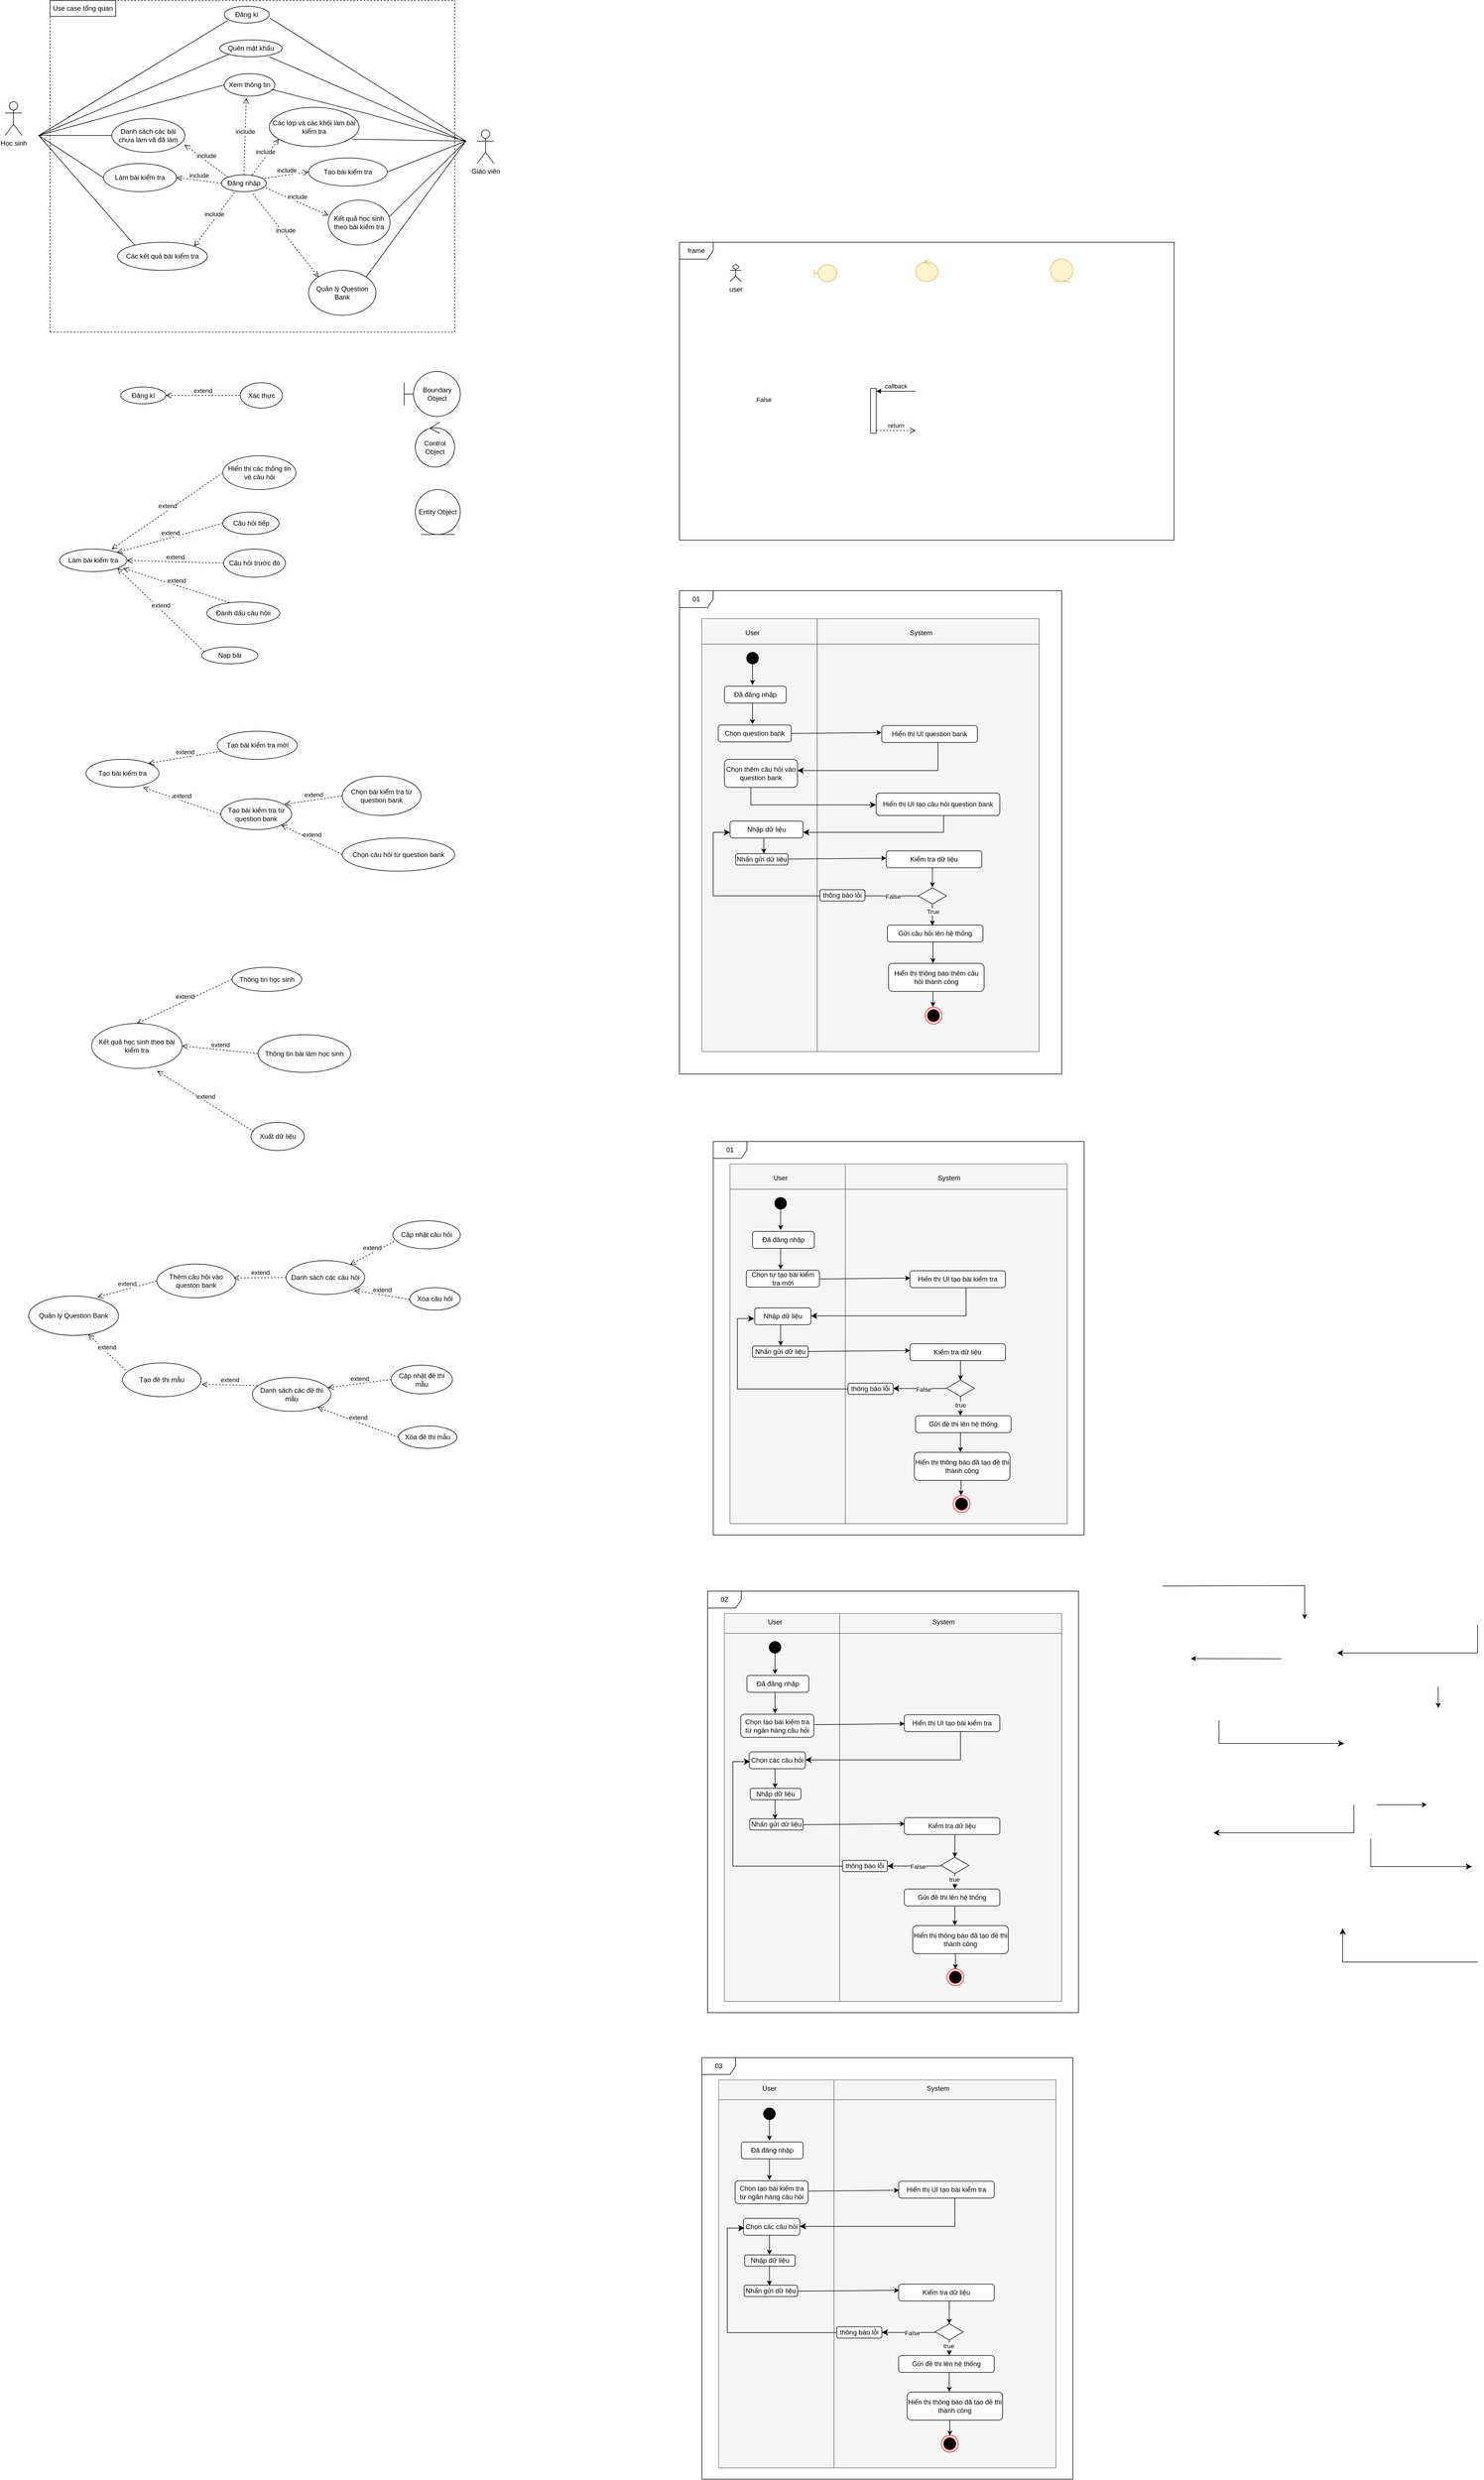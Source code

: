 <mxfile version="22.1.17" type="github">
  <diagram name="Trang-1" id="vse7chXf3SuS5H8jWrB4">
    <mxGraphModel dx="2389" dy="2244" grid="1" gridSize="10" guides="0" tooltips="1" connect="0" arrows="0" fold="1" page="0" pageScale="1" pageWidth="827" pageHeight="1169" background="none" math="0" shadow="0">
      <root>
        <mxCell id="0" />
        <mxCell id="1" parent="0" />
        <mxCell id="_DOPlGCc2s2r6ARA6qzJ-31" value="Làm bài kiểm tra" style="ellipse;whiteSpace=wrap;html=1;" parent="1" vertex="1">
          <mxGeometry x="17" y="36" width="120" height="40" as="geometry" />
        </mxCell>
        <mxCell id="_DOPlGCc2s2r6ARA6qzJ-32" value="Hiển thị các thông tin về câu hỏi" style="ellipse;whiteSpace=wrap;html=1;" parent="1" vertex="1">
          <mxGeometry x="307.5" y="-130" width="130" height="60" as="geometry" />
        </mxCell>
        <mxCell id="_DOPlGCc2s2r6ARA6qzJ-34" value="Câu hỏi tiếp" style="ellipse;whiteSpace=wrap;html=1;" parent="1" vertex="1">
          <mxGeometry x="307.5" y="-30" width="100" height="40" as="geometry" />
        </mxCell>
        <mxCell id="_DOPlGCc2s2r6ARA6qzJ-35" value="Câu hỏi trước đó" style="ellipse;whiteSpace=wrap;html=1;" parent="1" vertex="1">
          <mxGeometry x="309" y="36" width="110" height="50" as="geometry" />
        </mxCell>
        <mxCell id="_DOPlGCc2s2r6ARA6qzJ-36" value="Đánh dấu câu hỏii" style="ellipse;whiteSpace=wrap;html=1;" parent="1" vertex="1">
          <mxGeometry x="279" y="130" width="130" height="40" as="geometry" />
        </mxCell>
        <mxCell id="_DOPlGCc2s2r6ARA6qzJ-37" value="Nạp bài" style="ellipse;whiteSpace=wrap;html=1;" parent="1" vertex="1">
          <mxGeometry x="270" y="210" width="100" height="30" as="geometry" />
        </mxCell>
        <mxCell id="_DOPlGCc2s2r6ARA6qzJ-47" value="Tạo bài kiếm tra" style="ellipse;whiteSpace=wrap;html=1;" parent="1" vertex="1">
          <mxGeometry x="64" y="410" width="130" height="50" as="geometry" />
        </mxCell>
        <mxCell id="_DOPlGCc2s2r6ARA6qzJ-48" value="Tạo bài kiểm tra từ question bank" style="ellipse;whiteSpace=wrap;html=1;" parent="1" vertex="1">
          <mxGeometry x="304" y="480" width="126" height="55" as="geometry" />
        </mxCell>
        <mxCell id="_DOPlGCc2s2r6ARA6qzJ-51" value="Kết quả học sinh theo bài kiểm tra" style="ellipse;whiteSpace=wrap;html=1;" parent="1" vertex="1">
          <mxGeometry x="74" y="880" width="161" height="80" as="geometry" />
        </mxCell>
        <mxCell id="_DOPlGCc2s2r6ARA6qzJ-52" value="Thông tin học sinh" style="ellipse;whiteSpace=wrap;html=1;" parent="1" vertex="1">
          <mxGeometry x="324" y="780" width="124" height="43" as="geometry" />
        </mxCell>
        <mxCell id="_DOPlGCc2s2r6ARA6qzJ-53" value="Thông tin bài làm học sinh" style="ellipse;whiteSpace=wrap;html=1;" parent="1" vertex="1">
          <mxGeometry x="370" y="900" width="165" height="67" as="geometry" />
        </mxCell>
        <mxCell id="_DOPlGCc2s2r6ARA6qzJ-54" value="Xuất dữ liệu" style="ellipse;whiteSpace=wrap;html=1;" parent="1" vertex="1">
          <mxGeometry x="357.5" y="1056" width="95" height="50" as="geometry" />
        </mxCell>
        <mxCell id="_DOPlGCc2s2r6ARA6qzJ-56" value="Tạo bài kiểm tra mới" style="ellipse;whiteSpace=wrap;html=1;" parent="1" vertex="1">
          <mxGeometry x="297.5" y="360" width="142.5" height="50" as="geometry" />
        </mxCell>
        <mxCell id="RfqzhYnpAA3-mhGD6zS5-2" value="Học sinh" style="shape=umlActor;verticalLabelPosition=bottom;verticalAlign=top;html=1;outlineConnect=0;" parent="1" vertex="1">
          <mxGeometry x="-80" y="-760" width="30" height="60" as="geometry" />
        </mxCell>
        <mxCell id="RfqzhYnpAA3-mhGD6zS5-3" value="Đăng kí" style="ellipse;whiteSpace=wrap;html=1;" parent="1" vertex="1">
          <mxGeometry x="310" y="-930" width="80" height="30" as="geometry" />
        </mxCell>
        <mxCell id="RfqzhYnpAA3-mhGD6zS5-4" value="Đăng nhập" style="ellipse;whiteSpace=wrap;html=1;" parent="1" vertex="1">
          <mxGeometry x="305" y="-630" width="80" height="30" as="geometry" />
        </mxCell>
        <mxCell id="RfqzhYnpAA3-mhGD6zS5-5" value="Xem thông tin" style="ellipse;whiteSpace=wrap;html=1;" parent="1" vertex="1">
          <mxGeometry x="310" y="-810" width="90" height="40" as="geometry" />
        </mxCell>
        <mxCell id="RfqzhYnpAA3-mhGD6zS5-6" value="Làm bài kiểm tra" style="ellipse;whiteSpace=wrap;html=1;" parent="1" vertex="1">
          <mxGeometry x="95" y="-650" width="130" height="50" as="geometry" />
        </mxCell>
        <mxCell id="RfqzhYnpAA3-mhGD6zS5-7" value="Danh sách các bài chưa làm vã đã làm" style="ellipse;whiteSpace=wrap;html=1;" parent="1" vertex="1">
          <mxGeometry x="110" y="-730" width="130" height="60" as="geometry" />
        </mxCell>
        <mxCell id="RfqzhYnpAA3-mhGD6zS5-11" value="Các kết quả bài kiểm tra" style="ellipse;whiteSpace=wrap;html=1;" parent="1" vertex="1">
          <mxGeometry x="120" y="-510" width="160" height="50" as="geometry" />
        </mxCell>
        <mxCell id="RfqzhYnpAA3-mhGD6zS5-12" value="Các lớp và các khối làm bài kiểm tra" style="ellipse;whiteSpace=wrap;html=1;" parent="1" vertex="1">
          <mxGeometry x="390" y="-750" width="160" height="70" as="geometry" />
        </mxCell>
        <mxCell id="RfqzhYnpAA3-mhGD6zS5-13" value="Tạo bài kiểm tra" style="ellipse;whiteSpace=wrap;html=1;" parent="1" vertex="1">
          <mxGeometry x="460" y="-660" width="140" height="50" as="geometry" />
        </mxCell>
        <mxCell id="RfqzhYnpAA3-mhGD6zS5-14" value="Kết quả học sinh theo bài kiểm tra" style="ellipse;whiteSpace=wrap;html=1;" parent="1" vertex="1">
          <mxGeometry x="495" y="-585" width="110" height="80" as="geometry" />
        </mxCell>
        <mxCell id="RfqzhYnpAA3-mhGD6zS5-15" value="Giáo viên" style="shape=umlActor;verticalLabelPosition=bottom;verticalAlign=top;html=1;outlineConnect=0;" parent="1" vertex="1">
          <mxGeometry x="760" y="-710" width="30" height="60" as="geometry" />
        </mxCell>
        <mxCell id="RfqzhYnpAA3-mhGD6zS5-16" value="Quản lý Question Bank" style="ellipse;whiteSpace=wrap;html=1;" parent="1" vertex="1">
          <mxGeometry x="460" y="-460" width="120" height="80" as="geometry" />
        </mxCell>
        <mxCell id="RfqzhYnpAA3-mhGD6zS5-17" value="" style="endArrow=none;html=1;rounded=0;entryX=0;entryY=0.5;entryDx=0;entryDy=0;exitX=0;exitY=0.5;exitDx=0;exitDy=0;" parent="1" source="RfqzhYnpAA3-mhGD6zS5-6" target="RfqzhYnpAA3-mhGD6zS5-7" edge="1">
          <mxGeometry width="50" height="50" relative="1" as="geometry">
            <mxPoint x="310" y="-650" as="sourcePoint" />
            <mxPoint x="360" y="-700" as="targetPoint" />
            <Array as="points">
              <mxPoint x="-20" y="-700" />
            </Array>
          </mxGeometry>
        </mxCell>
        <mxCell id="RfqzhYnpAA3-mhGD6zS5-19" value="" style="endArrow=none;html=1;rounded=0;exitX=0.195;exitY=0.116;exitDx=0;exitDy=0;exitPerimeter=0;" parent="1" source="RfqzhYnpAA3-mhGD6zS5-11" edge="1">
          <mxGeometry width="50" height="50" relative="1" as="geometry">
            <mxPoint x="180" y="-600" as="sourcePoint" />
            <mxPoint x="-20" y="-700" as="targetPoint" />
          </mxGeometry>
        </mxCell>
        <mxCell id="RfqzhYnpAA3-mhGD6zS5-20" value="" style="endArrow=none;html=1;rounded=0;entryX=0;entryY=0.5;entryDx=0;entryDy=0;" parent="1" target="RfqzhYnpAA3-mhGD6zS5-5" edge="1">
          <mxGeometry width="50" height="50" relative="1" as="geometry">
            <mxPoint x="-20" y="-700" as="sourcePoint" />
            <mxPoint x="130" y="-770" as="targetPoint" />
          </mxGeometry>
        </mxCell>
        <mxCell id="RfqzhYnpAA3-mhGD6zS5-22" value="" style="endArrow=none;html=1;rounded=0;entryX=0.081;entryY=0.846;entryDx=0;entryDy=0;entryPerimeter=0;" parent="1" target="RfqzhYnpAA3-mhGD6zS5-3" edge="1">
          <mxGeometry width="50" height="50" relative="1" as="geometry">
            <mxPoint x="-20" y="-700" as="sourcePoint" />
            <mxPoint x="130" y="-770" as="targetPoint" />
          </mxGeometry>
        </mxCell>
        <mxCell id="RfqzhYnpAA3-mhGD6zS5-23" value="" style="endArrow=none;html=1;rounded=0;entryX=1.02;entryY=0.714;entryDx=0;entryDy=0;entryPerimeter=0;" parent="1" target="RfqzhYnpAA3-mhGD6zS5-3" edge="1">
          <mxGeometry width="50" height="50" relative="1" as="geometry">
            <mxPoint x="740" y="-690" as="sourcePoint" />
            <mxPoint x="770" y="-730" as="targetPoint" />
          </mxGeometry>
        </mxCell>
        <mxCell id="RfqzhYnpAA3-mhGD6zS5-25" value="" style="endArrow=none;html=1;rounded=0;exitX=0.936;exitY=0.707;exitDx=0;exitDy=0;exitPerimeter=0;" parent="1" source="RfqzhYnpAA3-mhGD6zS5-5" edge="1">
          <mxGeometry width="50" height="50" relative="1" as="geometry">
            <mxPoint x="640" y="-590" as="sourcePoint" />
            <mxPoint x="740" y="-690" as="targetPoint" />
            <Array as="points">
              <mxPoint x="560" y="-740" />
            </Array>
          </mxGeometry>
        </mxCell>
        <mxCell id="RfqzhYnpAA3-mhGD6zS5-26" value="" style="endArrow=none;html=1;rounded=0;exitX=0.917;exitY=0.808;exitDx=0;exitDy=0;exitPerimeter=0;" parent="1" source="RfqzhYnpAA3-mhGD6zS5-12" edge="1">
          <mxGeometry width="50" height="50" relative="1" as="geometry">
            <mxPoint x="690" y="-640" as="sourcePoint" />
            <mxPoint x="740" y="-690" as="targetPoint" />
          </mxGeometry>
        </mxCell>
        <mxCell id="RfqzhYnpAA3-mhGD6zS5-27" value="" style="endArrow=none;html=1;rounded=0;exitX=1;exitY=0.5;exitDx=0;exitDy=0;" parent="1" source="RfqzhYnpAA3-mhGD6zS5-13" edge="1">
          <mxGeometry width="50" height="50" relative="1" as="geometry">
            <mxPoint x="640" y="-600" as="sourcePoint" />
            <mxPoint x="740" y="-690" as="targetPoint" />
          </mxGeometry>
        </mxCell>
        <mxCell id="RfqzhYnpAA3-mhGD6zS5-28" value="" style="endArrow=none;html=1;rounded=0;exitX=0.985;exitY=0.377;exitDx=0;exitDy=0;exitPerimeter=0;" parent="1" source="RfqzhYnpAA3-mhGD6zS5-14" edge="1">
          <mxGeometry width="50" height="50" relative="1" as="geometry">
            <mxPoint x="550" y="-570" as="sourcePoint" />
            <mxPoint x="740" y="-690" as="targetPoint" />
          </mxGeometry>
        </mxCell>
        <mxCell id="RfqzhYnpAA3-mhGD6zS5-29" value="" style="endArrow=none;html=1;rounded=0;exitX=1;exitY=0;exitDx=0;exitDy=0;" parent="1" source="RfqzhYnpAA3-mhGD6zS5-16" edge="1">
          <mxGeometry width="50" height="50" relative="1" as="geometry">
            <mxPoint x="560" y="-490" as="sourcePoint" />
            <mxPoint x="740" y="-690" as="targetPoint" />
          </mxGeometry>
        </mxCell>
        <mxCell id="RfqzhYnpAA3-mhGD6zS5-31" value="" style="endArrow=none;dashed=1;html=1;rounded=0;" parent="1" edge="1">
          <mxGeometry width="50" height="50" relative="1" as="geometry">
            <mxPoint y="-350" as="sourcePoint" />
            <mxPoint y="-940" as="targetPoint" />
          </mxGeometry>
        </mxCell>
        <mxCell id="RfqzhYnpAA3-mhGD6zS5-32" value="" style="endArrow=none;dashed=1;html=1;rounded=0;" parent="1" edge="1">
          <mxGeometry width="50" height="50" relative="1" as="geometry">
            <mxPoint y="-940" as="sourcePoint" />
            <mxPoint x="720" y="-940" as="targetPoint" />
          </mxGeometry>
        </mxCell>
        <mxCell id="RfqzhYnpAA3-mhGD6zS5-33" value="" style="endArrow=none;dashed=1;html=1;rounded=0;" parent="1" edge="1">
          <mxGeometry width="50" height="50" relative="1" as="geometry">
            <mxPoint x="720" y="-350" as="sourcePoint" />
            <mxPoint x="720" y="-940" as="targetPoint" />
          </mxGeometry>
        </mxCell>
        <mxCell id="RfqzhYnpAA3-mhGD6zS5-34" value="" style="endArrow=none;dashed=1;html=1;rounded=0;" parent="1" edge="1">
          <mxGeometry width="50" height="50" relative="1" as="geometry">
            <mxPoint y="-350" as="sourcePoint" />
            <mxPoint x="720" y="-350" as="targetPoint" />
          </mxGeometry>
        </mxCell>
        <mxCell id="RfqzhYnpAA3-mhGD6zS5-41" value="Đăng kí" style="ellipse;whiteSpace=wrap;html=1;" parent="1" vertex="1">
          <mxGeometry x="126" y="-252.5" width="80" height="30" as="geometry" />
        </mxCell>
        <mxCell id="RfqzhYnpAA3-mhGD6zS5-42" value="Xác thực" style="ellipse;whiteSpace=wrap;html=1;" parent="1" vertex="1">
          <mxGeometry x="338.5" y="-260" width="75" height="45" as="geometry" />
        </mxCell>
        <mxCell id="RfqzhYnpAA3-mhGD6zS5-51" value="extend" style="html=1;verticalAlign=bottom;endArrow=open;dashed=1;endSize=8;curved=0;rounded=0;exitX=0;exitY=0.5;exitDx=0;exitDy=0;entryX=1;entryY=0.5;entryDx=0;entryDy=0;" parent="1" source="RfqzhYnpAA3-mhGD6zS5-42" target="RfqzhYnpAA3-mhGD6zS5-41" edge="1">
          <mxGeometry relative="1" as="geometry">
            <mxPoint x="286" y="-242.5" as="sourcePoint" />
            <mxPoint x="206" y="-242.5" as="targetPoint" />
          </mxGeometry>
        </mxCell>
        <mxCell id="RfqzhYnpAA3-mhGD6zS5-53" value="extend" style="html=1;verticalAlign=bottom;endArrow=open;dashed=1;endSize=8;curved=0;rounded=0;exitX=0;exitY=0.5;exitDx=0;exitDy=0;entryX=0.772;entryY=0.002;entryDx=0;entryDy=0;entryPerimeter=0;" parent="1" source="_DOPlGCc2s2r6ARA6qzJ-32" target="_DOPlGCc2s2r6ARA6qzJ-31" edge="1">
          <mxGeometry x="-0.003" relative="1" as="geometry">
            <mxPoint x="190" y="-30" as="sourcePoint" />
            <mxPoint x="80" y="30" as="targetPoint" />
            <mxPoint as="offset" />
          </mxGeometry>
        </mxCell>
        <mxCell id="RfqzhYnpAA3-mhGD6zS5-54" value="extend" style="html=1;verticalAlign=bottom;endArrow=open;dashed=1;endSize=8;curved=0;rounded=0;exitX=0;exitY=0.5;exitDx=0;exitDy=0;entryX=1;entryY=0;entryDx=0;entryDy=0;" parent="1" source="_DOPlGCc2s2r6ARA6qzJ-34" target="_DOPlGCc2s2r6ARA6qzJ-31" edge="1">
          <mxGeometry x="-0.003" relative="1" as="geometry">
            <mxPoint x="295" as="sourcePoint" />
            <mxPoint x="110" y="130" as="targetPoint" />
            <mxPoint as="offset" />
          </mxGeometry>
        </mxCell>
        <mxCell id="RfqzhYnpAA3-mhGD6zS5-55" value="extend" style="html=1;verticalAlign=bottom;endArrow=open;dashed=1;endSize=8;curved=0;rounded=0;exitX=0;exitY=0.5;exitDx=0;exitDy=0;entryX=1;entryY=0.5;entryDx=0;entryDy=0;" parent="1" source="_DOPlGCc2s2r6ARA6qzJ-35" target="_DOPlGCc2s2r6ARA6qzJ-31" edge="1">
          <mxGeometry x="-0.003" relative="1" as="geometry">
            <mxPoint x="285" y="80" as="sourcePoint" />
            <mxPoint x="100" y="210" as="targetPoint" />
            <mxPoint as="offset" />
          </mxGeometry>
        </mxCell>
        <mxCell id="RfqzhYnpAA3-mhGD6zS5-56" value="extend" style="html=1;verticalAlign=bottom;endArrow=open;dashed=1;endSize=8;curved=0;rounded=0;exitX=0.31;exitY=0.023;exitDx=0;exitDy=0;exitPerimeter=0;" parent="1" source="_DOPlGCc2s2r6ARA6qzJ-36" edge="1">
          <mxGeometry x="-0.003" relative="1" as="geometry">
            <mxPoint x="295" y="-70" as="sourcePoint" />
            <mxPoint x="130" y="70" as="targetPoint" />
            <mxPoint as="offset" />
          </mxGeometry>
        </mxCell>
        <mxCell id="RfqzhYnpAA3-mhGD6zS5-57" value="extend" style="html=1;verticalAlign=bottom;endArrow=open;dashed=1;endSize=8;curved=0;rounded=0;exitX=0.042;exitY=0.278;exitDx=0;exitDy=0;exitPerimeter=0;" parent="1" source="_DOPlGCc2s2r6ARA6qzJ-37" edge="1">
          <mxGeometry x="-0.003" relative="1" as="geometry">
            <mxPoint x="305" y="-60" as="sourcePoint" />
            <mxPoint x="120" y="70" as="targetPoint" />
            <mxPoint as="offset" />
          </mxGeometry>
        </mxCell>
        <mxCell id="RfqzhYnpAA3-mhGD6zS5-64" value="extend" style="html=1;verticalAlign=bottom;endArrow=open;dashed=1;endSize=8;curved=0;rounded=0;exitX=0;exitY=0.5;exitDx=0;exitDy=0;entryX=0.78;entryY=0.997;entryDx=0;entryDy=0;entryPerimeter=0;" parent="1" source="_DOPlGCc2s2r6ARA6qzJ-48" target="_DOPlGCc2s2r6ARA6qzJ-47" edge="1">
          <mxGeometry x="-0.003" relative="1" as="geometry">
            <mxPoint x="274" y="368" as="sourcePoint" />
            <mxPoint x="115" y="250" as="targetPoint" />
            <mxPoint as="offset" />
          </mxGeometry>
        </mxCell>
        <mxCell id="RfqzhYnpAA3-mhGD6zS5-65" value="extend" style="html=1;verticalAlign=bottom;endArrow=open;dashed=1;endSize=8;curved=0;rounded=0;entryX=1;entryY=0;entryDx=0;entryDy=0;" parent="1" source="_DOPlGCc2s2r6ARA6qzJ-56" target="_DOPlGCc2s2r6ARA6qzJ-47" edge="1">
          <mxGeometry x="-0.003" relative="1" as="geometry">
            <mxPoint x="285" y="428" as="sourcePoint" />
            <mxPoint x="185" y="360" as="targetPoint" />
            <mxPoint as="offset" />
          </mxGeometry>
        </mxCell>
        <mxCell id="RfqzhYnpAA3-mhGD6zS5-66" value="Chọn bài kiểm tra từ question bank" style="ellipse;whiteSpace=wrap;html=1;" parent="1" vertex="1">
          <mxGeometry x="520" y="440" width="140" height="70" as="geometry" />
        </mxCell>
        <mxCell id="RfqzhYnpAA3-mhGD6zS5-67" value="Chọn câu hỏi từ question bank" style="ellipse;whiteSpace=wrap;html=1;" parent="1" vertex="1">
          <mxGeometry x="520" y="550" width="200" height="59" as="geometry" />
        </mxCell>
        <mxCell id="RfqzhYnpAA3-mhGD6zS5-68" value="extend" style="html=1;verticalAlign=bottom;endArrow=open;dashed=1;endSize=8;curved=0;rounded=0;exitX=0;exitY=0.5;exitDx=0;exitDy=0;entryX=0.78;entryY=0.997;entryDx=0;entryDy=0;entryPerimeter=0;" parent="1" source="RfqzhYnpAA3-mhGD6zS5-66" edge="1">
          <mxGeometry x="-0.003" relative="1" as="geometry">
            <mxPoint x="556.5" y="538" as="sourcePoint" />
            <mxPoint x="417.5" y="490" as="targetPoint" />
            <mxPoint as="offset" />
          </mxGeometry>
        </mxCell>
        <mxCell id="RfqzhYnpAA3-mhGD6zS5-69" value="extend" style="html=1;verticalAlign=bottom;endArrow=open;dashed=1;endSize=8;curved=0;rounded=0;exitX=0;exitY=0.5;exitDx=0;exitDy=0;entryX=1;entryY=1;entryDx=0;entryDy=0;" parent="1" source="RfqzhYnpAA3-mhGD6zS5-67" target="_DOPlGCc2s2r6ARA6qzJ-48" edge="1">
          <mxGeometry x="-0.003" relative="1" as="geometry">
            <mxPoint x="510" y="510" as="sourcePoint" />
            <mxPoint x="407.5" y="535" as="targetPoint" />
            <mxPoint as="offset" />
          </mxGeometry>
        </mxCell>
        <mxCell id="RfqzhYnpAA3-mhGD6zS5-70" value="Quản lý Question Bank" style="ellipse;whiteSpace=wrap;html=1;" parent="1" vertex="1">
          <mxGeometry x="-38" y="1365" width="160" height="70" as="geometry" />
        </mxCell>
        <mxCell id="RfqzhYnpAA3-mhGD6zS5-71" value="Thêm câu hỏi vào queston bank" style="ellipse;whiteSpace=wrap;html=1;" parent="1" vertex="1">
          <mxGeometry x="190" y="1308" width="140" height="60" as="geometry" />
        </mxCell>
        <mxCell id="RfqzhYnpAA3-mhGD6zS5-72" value="Danh sách các câu hỏi" style="ellipse;whiteSpace=wrap;html=1;" parent="1" vertex="1">
          <mxGeometry x="420" y="1302" width="140" height="60" as="geometry" />
        </mxCell>
        <mxCell id="RfqzhYnpAA3-mhGD6zS5-73" value="Tạo đề thi mẫu" style="ellipse;whiteSpace=wrap;html=1;" parent="1" vertex="1">
          <mxGeometry x="129" y="1484" width="140" height="60" as="geometry" />
        </mxCell>
        <mxCell id="RfqzhYnpAA3-mhGD6zS5-74" value="Danh sách các đề thi mẫu" style="ellipse;whiteSpace=wrap;html=1;" parent="1" vertex="1">
          <mxGeometry x="360" y="1510" width="140" height="60" as="geometry" />
        </mxCell>
        <mxCell id="RfqzhYnpAA3-mhGD6zS5-76" value="extend" style="html=1;verticalAlign=bottom;endArrow=open;dashed=1;endSize=8;curved=0;rounded=0;exitX=0;exitY=0.5;exitDx=0;exitDy=0;entryX=0.765;entryY=0.029;entryDx=0;entryDy=0;entryPerimeter=0;" parent="1" source="RfqzhYnpAA3-mhGD6zS5-71" target="RfqzhYnpAA3-mhGD6zS5-70" edge="1">
          <mxGeometry x="-0.003" relative="1" as="geometry">
            <mxPoint x="219.5" y="1388" as="sourcePoint" />
            <mxPoint x="110.5" y="1330" as="targetPoint" />
            <mxPoint as="offset" />
          </mxGeometry>
        </mxCell>
        <mxCell id="RfqzhYnpAA3-mhGD6zS5-77" value="extend" style="html=1;verticalAlign=bottom;endArrow=open;dashed=1;endSize=8;curved=0;rounded=0;exitX=0;exitY=0.5;exitDx=0;exitDy=0;entryX=0.979;entryY=0.413;entryDx=0;entryDy=0;entryPerimeter=0;" parent="1" source="RfqzhYnpAA3-mhGD6zS5-72" target="RfqzhYnpAA3-mhGD6zS5-71" edge="1">
          <mxGeometry x="-0.003" relative="1" as="geometry">
            <mxPoint x="185" y="1410" as="sourcePoint" />
            <mxPoint x="305" y="1343" as="targetPoint" />
            <mxPoint as="offset" />
          </mxGeometry>
        </mxCell>
        <mxCell id="RfqzhYnpAA3-mhGD6zS5-78" value="extend" style="html=1;verticalAlign=bottom;endArrow=open;dashed=1;endSize=8;curved=0;rounded=0;exitX=0.037;exitY=0.216;exitDx=0;exitDy=0;entryX=0.664;entryY=0.973;entryDx=0;entryDy=0;exitPerimeter=0;entryPerimeter=0;" parent="1" source="RfqzhYnpAA3-mhGD6zS5-73" target="RfqzhYnpAA3-mhGD6zS5-70" edge="1">
          <mxGeometry x="-0.003" relative="1" as="geometry">
            <mxPoint x="264" y="1448" as="sourcePoint" />
            <mxPoint x="155" y="1390" as="targetPoint" />
            <mxPoint as="offset" />
          </mxGeometry>
        </mxCell>
        <mxCell id="RfqzhYnpAA3-mhGD6zS5-79" value="extend" style="html=1;verticalAlign=bottom;endArrow=open;dashed=1;endSize=8;curved=0;rounded=0;exitX=0.067;exitY=0.236;exitDx=0;exitDy=0;exitPerimeter=0;entryX=1.008;entryY=0.635;entryDx=0;entryDy=0;entryPerimeter=0;" parent="1" source="RfqzhYnpAA3-mhGD6zS5-74" target="RfqzhYnpAA3-mhGD6zS5-73" edge="1">
          <mxGeometry x="-0.003" relative="1" as="geometry">
            <mxPoint x="224" y="1478" as="sourcePoint" />
            <mxPoint x="227" y="1471" as="targetPoint" />
            <mxPoint as="offset" />
          </mxGeometry>
        </mxCell>
        <mxCell id="RfqzhYnpAA3-mhGD6zS5-80" value="Cập nhật câu hỏi" style="ellipse;whiteSpace=wrap;html=1;" parent="1" vertex="1">
          <mxGeometry x="610" y="1231" width="120" height="50" as="geometry" />
        </mxCell>
        <mxCell id="RfqzhYnpAA3-mhGD6zS5-81" value="Xóa câu hỏi" style="ellipse;whiteSpace=wrap;html=1;" parent="1" vertex="1">
          <mxGeometry x="640" y="1350" width="90" height="40" as="geometry" />
        </mxCell>
        <mxCell id="RfqzhYnpAA3-mhGD6zS5-82" value="extend" style="html=1;verticalAlign=bottom;endArrow=open;dashed=1;endSize=8;curved=0;rounded=0;exitX=0.017;exitY=0.74;exitDx=0;exitDy=0;exitPerimeter=0;" parent="1" source="RfqzhYnpAA3-mhGD6zS5-80" target="RfqzhYnpAA3-mhGD6zS5-72" edge="1">
          <mxGeometry x="-0.003" relative="1" as="geometry">
            <mxPoint x="595" y="1300" as="sourcePoint" />
            <mxPoint x="453" y="1247" as="targetPoint" />
            <mxPoint as="offset" />
          </mxGeometry>
        </mxCell>
        <mxCell id="RfqzhYnpAA3-mhGD6zS5-83" value="extend" style="html=1;verticalAlign=bottom;endArrow=open;dashed=1;endSize=8;curved=0;rounded=0;entryX=0.866;entryY=0.883;entryDx=0;entryDy=0;entryPerimeter=0;exitX=0;exitY=0.525;exitDx=0;exitDy=0;exitPerimeter=0;" parent="1" source="RfqzhYnpAA3-mhGD6zS5-81" target="RfqzhYnpAA3-mhGD6zS5-72" edge="1">
          <mxGeometry x="-0.003" relative="1" as="geometry">
            <mxPoint x="665" y="1410" as="sourcePoint" />
            <mxPoint x="544" y="1377" as="targetPoint" />
            <mxPoint as="offset" />
          </mxGeometry>
        </mxCell>
        <mxCell id="RfqzhYnpAA3-mhGD6zS5-84" value="Cập nhật đề thi mẫu" style="ellipse;whiteSpace=wrap;html=1;" parent="1" vertex="1">
          <mxGeometry x="607" y="1488" width="109" height="51" as="geometry" />
        </mxCell>
        <mxCell id="RfqzhYnpAA3-mhGD6zS5-85" value="Xóa đề thi mẫu" style="ellipse;whiteSpace=wrap;html=1;" parent="1" vertex="1">
          <mxGeometry x="620" y="1596" width="104" height="40" as="geometry" />
        </mxCell>
        <mxCell id="RfqzhYnpAA3-mhGD6zS5-86" value="extend" style="html=1;verticalAlign=bottom;endArrow=open;dashed=1;endSize=8;curved=0;rounded=0;exitX=0;exitY=0.5;exitDx=0;exitDy=0;entryX=0.831;entryY=0.883;entryDx=0;entryDy=0;entryPerimeter=0;" parent="1" source="RfqzhYnpAA3-mhGD6zS5-85" target="RfqzhYnpAA3-mhGD6zS5-74" edge="1">
          <mxGeometry x="-0.003" relative="1" as="geometry">
            <mxPoint x="578" y="1693" as="sourcePoint" />
            <mxPoint x="449" y="1650" as="targetPoint" />
            <mxPoint as="offset" />
          </mxGeometry>
        </mxCell>
        <mxCell id="RfqzhYnpAA3-mhGD6zS5-87" value="extend" style="html=1;verticalAlign=bottom;endArrow=open;dashed=1;endSize=8;curved=0;rounded=0;exitX=0;exitY=0.5;exitDx=0;exitDy=0;entryX=0.961;entryY=0.301;entryDx=0;entryDy=0;entryPerimeter=0;" parent="1" source="RfqzhYnpAA3-mhGD6zS5-84" target="RfqzhYnpAA3-mhGD6zS5-74" edge="1">
          <mxGeometry x="-0.003" relative="1" as="geometry">
            <mxPoint x="639" y="1623" as="sourcePoint" />
            <mxPoint x="525" y="1580" as="targetPoint" />
            <mxPoint as="offset" />
          </mxGeometry>
        </mxCell>
        <mxCell id="RfqzhYnpAA3-mhGD6zS5-88" value="extend" style="html=1;verticalAlign=bottom;endArrow=open;dashed=1;endSize=8;curved=0;rounded=0;exitX=0;exitY=0.5;exitDx=0;exitDy=0;entryX=0.5;entryY=0;entryDx=0;entryDy=0;" parent="1" source="_DOPlGCc2s2r6ARA6qzJ-52" target="_DOPlGCc2s2r6ARA6qzJ-51" edge="1">
          <mxGeometry x="-0.003" relative="1" as="geometry">
            <mxPoint x="250" y="860" as="sourcePoint" />
            <mxPoint x="142" y="802" as="targetPoint" />
            <mxPoint as="offset" />
          </mxGeometry>
        </mxCell>
        <mxCell id="RfqzhYnpAA3-mhGD6zS5-89" value="extend" style="html=1;verticalAlign=bottom;endArrow=open;dashed=1;endSize=8;curved=0;rounded=0;exitX=0;exitY=0.5;exitDx=0;exitDy=0;entryX=1;entryY=0.5;entryDx=0;entryDy=0;" parent="1" source="_DOPlGCc2s2r6ARA6qzJ-53" target="_DOPlGCc2s2r6ARA6qzJ-51" edge="1">
          <mxGeometry x="-0.003" relative="1" as="geometry">
            <mxPoint x="300" y="940" as="sourcePoint" />
            <mxPoint x="192" y="882" as="targetPoint" />
            <mxPoint as="offset" />
          </mxGeometry>
        </mxCell>
        <mxCell id="RfqzhYnpAA3-mhGD6zS5-91" value="extend" style="html=1;verticalAlign=bottom;endArrow=open;dashed=1;endSize=8;curved=0;rounded=0;exitX=0.054;exitY=0.327;exitDx=0;exitDy=0;entryX=0.725;entryY=1.056;entryDx=0;entryDy=0;exitPerimeter=0;entryPerimeter=0;" parent="1" source="_DOPlGCc2s2r6ARA6qzJ-54" target="_DOPlGCc2s2r6ARA6qzJ-51" edge="1">
          <mxGeometry x="-0.003" relative="1" as="geometry">
            <mxPoint x="240" y="1020" as="sourcePoint" />
            <mxPoint x="132" y="962" as="targetPoint" />
            <mxPoint as="offset" />
          </mxGeometry>
        </mxCell>
        <mxCell id="RfqzhYnpAA3-mhGD6zS5-92" value="include" style="html=1;verticalAlign=bottom;endArrow=open;dashed=1;endSize=8;curved=0;rounded=0;exitX=0.5;exitY=0;exitDx=0;exitDy=0;entryX=0.435;entryY=1.086;entryDx=0;entryDy=0;entryPerimeter=0;" parent="1" source="RfqzhYnpAA3-mhGD6zS5-4" target="RfqzhYnpAA3-mhGD6zS5-5" edge="1">
          <mxGeometry relative="1" as="geometry">
            <mxPoint x="387.5" y="-690" as="sourcePoint" />
            <mxPoint x="307.5" y="-690" as="targetPoint" />
          </mxGeometry>
        </mxCell>
        <mxCell id="RfqzhYnpAA3-mhGD6zS5-94" value="include" style="html=1;verticalAlign=bottom;endArrow=open;dashed=1;endSize=8;curved=0;rounded=0;exitX=0.681;exitY=0.013;exitDx=0;exitDy=0;entryX=0.107;entryY=0.805;entryDx=0;entryDy=0;entryPerimeter=0;exitPerimeter=0;" parent="1" source="RfqzhYnpAA3-mhGD6zS5-4" target="RfqzhYnpAA3-mhGD6zS5-12" edge="1">
          <mxGeometry relative="1" as="geometry">
            <mxPoint x="417" y="-533" as="sourcePoint" />
            <mxPoint x="411" y="-700" as="targetPoint" />
          </mxGeometry>
        </mxCell>
        <mxCell id="RfqzhYnpAA3-mhGD6zS5-95" value="include" style="html=1;verticalAlign=bottom;endArrow=open;dashed=1;endSize=8;curved=0;rounded=0;exitX=0.963;exitY=0.206;exitDx=0;exitDy=0;entryX=0;entryY=0.5;entryDx=0;entryDy=0;exitPerimeter=0;" parent="1" source="RfqzhYnpAA3-mhGD6zS5-4" target="RfqzhYnpAA3-mhGD6zS5-13" edge="1">
          <mxGeometry relative="1" as="geometry">
            <mxPoint x="370" y="-570" as="sourcePoint" />
            <mxPoint x="418" y="-644" as="targetPoint" />
          </mxGeometry>
        </mxCell>
        <mxCell id="RfqzhYnpAA3-mhGD6zS5-96" value="include" style="html=1;verticalAlign=bottom;endArrow=open;dashed=1;endSize=8;curved=0;rounded=0;exitX=0.985;exitY=0.779;exitDx=0;exitDy=0;entryX=0.004;entryY=0.34;entryDx=0;entryDy=0;entryPerimeter=0;exitPerimeter=0;" parent="1" source="RfqzhYnpAA3-mhGD6zS5-4" target="RfqzhYnpAA3-mhGD6zS5-14" edge="1">
          <mxGeometry relative="1" as="geometry">
            <mxPoint x="410" y="-550" as="sourcePoint" />
            <mxPoint x="458" y="-624" as="targetPoint" />
          </mxGeometry>
        </mxCell>
        <mxCell id="RfqzhYnpAA3-mhGD6zS5-97" value="include" style="html=1;verticalAlign=bottom;endArrow=open;dashed=1;endSize=8;curved=0;rounded=0;exitX=0.696;exitY=1.125;exitDx=0;exitDy=0;entryX=0;entryY=0;entryDx=0;entryDy=0;exitPerimeter=0;" parent="1" source="RfqzhYnpAA3-mhGD6zS5-4" target="RfqzhYnpAA3-mhGD6zS5-16" edge="1">
          <mxGeometry relative="1" as="geometry">
            <mxPoint x="380" y="-500" as="sourcePoint" />
            <mxPoint x="428" y="-574" as="targetPoint" />
          </mxGeometry>
        </mxCell>
        <mxCell id="RfqzhYnpAA3-mhGD6zS5-98" value="include" style="html=1;verticalAlign=bottom;endArrow=open;dashed=1;endSize=8;curved=0;rounded=0;exitX=0.292;exitY=1.046;exitDx=0;exitDy=0;entryX=1;entryY=0;entryDx=0;entryDy=0;exitPerimeter=0;" parent="1" source="RfqzhYnpAA3-mhGD6zS5-4" target="RfqzhYnpAA3-mhGD6zS5-11" edge="1">
          <mxGeometry relative="1" as="geometry">
            <mxPoint x="297.5" y="-476" as="sourcePoint" />
            <mxPoint x="345.5" y="-550" as="targetPoint" />
          </mxGeometry>
        </mxCell>
        <mxCell id="RfqzhYnpAA3-mhGD6zS5-99" value="include" style="html=1;verticalAlign=bottom;endArrow=open;dashed=1;endSize=8;curved=0;rounded=0;entryX=1;entryY=0.5;entryDx=0;entryDy=0;exitX=0;exitY=0.5;exitDx=0;exitDy=0;" parent="1" source="RfqzhYnpAA3-mhGD6zS5-4" target="RfqzhYnpAA3-mhGD6zS5-6" edge="1">
          <mxGeometry relative="1" as="geometry">
            <mxPoint x="260" y="-580" as="sourcePoint" />
            <mxPoint x="318" y="-654" as="targetPoint" />
          </mxGeometry>
        </mxCell>
        <mxCell id="RfqzhYnpAA3-mhGD6zS5-100" value="include" style="html=1;verticalAlign=bottom;endArrow=open;dashed=1;endSize=8;curved=0;rounded=0;exitX=0;exitY=0;exitDx=0;exitDy=0;entryX=0.992;entryY=0.769;entryDx=0;entryDy=0;entryPerimeter=0;" parent="1" source="RfqzhYnpAA3-mhGD6zS5-4" target="RfqzhYnpAA3-mhGD6zS5-7" edge="1">
          <mxGeometry relative="1" as="geometry">
            <mxPoint x="280" y="-690" as="sourcePoint" />
            <mxPoint x="328" y="-764" as="targetPoint" />
          </mxGeometry>
        </mxCell>
        <mxCell id="jYpeE4U4mT0dsXaPSxqO-1" value="Quên mật khẩu" style="ellipse;whiteSpace=wrap;html=1;" parent="1" vertex="1">
          <mxGeometry x="302" y="-870" width="111" height="30" as="geometry" />
        </mxCell>
        <mxCell id="jYpeE4U4mT0dsXaPSxqO-2" value="" style="endArrow=none;html=1;rounded=0;entryX=0;entryY=1;entryDx=0;entryDy=0;" parent="1" target="jYpeE4U4mT0dsXaPSxqO-1" edge="1">
          <mxGeometry width="50" height="50" relative="1" as="geometry">
            <mxPoint x="-20" y="-700" as="sourcePoint" />
            <mxPoint x="304" y="-800" as="targetPoint" />
          </mxGeometry>
        </mxCell>
        <mxCell id="jYpeE4U4mT0dsXaPSxqO-3" value="" style="endArrow=none;html=1;rounded=0;exitX=0.936;exitY=0.707;exitDx=0;exitDy=0;exitPerimeter=0;" parent="1" edge="1">
          <mxGeometry width="50" height="50" relative="1" as="geometry">
            <mxPoint x="390" y="-840" as="sourcePoint" />
            <mxPoint x="736" y="-690" as="targetPoint" />
            <Array as="points" />
          </mxGeometry>
        </mxCell>
        <mxCell id="xpnQ1j4sd_GU49V53_zF-1" value="Use case tổng quan" style="rounded=0;whiteSpace=wrap;html=1;" parent="1" vertex="1">
          <mxGeometry y="-940" width="117" height="28" as="geometry" />
        </mxCell>
        <mxCell id="jkjabKuO55l1fKsftEUZ-4" value="frame" style="shape=umlFrame;whiteSpace=wrap;html=1;pointerEvents=0;" parent="1" vertex="1">
          <mxGeometry x="1120" y="-510" width="880" height="530" as="geometry" />
        </mxCell>
        <mxCell id="jkjabKuO55l1fKsftEUZ-5" value="user" style="shape=umlActor;verticalLabelPosition=bottom;verticalAlign=top;html=1;" parent="1" vertex="1">
          <mxGeometry x="1210" y="-470" width="20" height="30" as="geometry" />
        </mxCell>
        <mxCell id="jkjabKuO55l1fKsftEUZ-6" value="" style="html=1;points=[[0,0,0,0,5],[0,1,0,0,-5],[1,0,0,0,5],[1,1,0,0,-5]];perimeter=orthogonalPerimeter;outlineConnect=0;targetShapes=umlLifeline;portConstraint=eastwest;newEdgeStyle={&quot;curved&quot;:0,&quot;rounded&quot;:0};" parent="1" vertex="1">
          <mxGeometry x="1460" y="-250" width="10" height="80" as="geometry" />
        </mxCell>
        <mxCell id="jkjabKuO55l1fKsftEUZ-7" value="callback" style="html=1;verticalAlign=bottom;endArrow=block;curved=0;rounded=0;entryX=1;entryY=0;entryDx=0;entryDy=5;" parent="1" target="jkjabKuO55l1fKsftEUZ-6" edge="1">
          <mxGeometry relative="1" as="geometry">
            <mxPoint x="1540" y="-245" as="sourcePoint" />
          </mxGeometry>
        </mxCell>
        <mxCell id="jkjabKuO55l1fKsftEUZ-8" value="return" style="html=1;verticalAlign=bottom;endArrow=open;dashed=1;endSize=8;curved=0;rounded=0;exitX=1;exitY=1;exitDx=0;exitDy=-5;" parent="1" source="jkjabKuO55l1fKsftEUZ-6" edge="1">
          <mxGeometry relative="1" as="geometry">
            <mxPoint x="1540" y="-175" as="targetPoint" />
          </mxGeometry>
        </mxCell>
        <mxCell id="jkjabKuO55l1fKsftEUZ-10" value="" style="shape=umlBoundary;whiteSpace=wrap;html=1;fillColor=#fff2cc;strokeColor=#d6b656;" parent="1" vertex="1">
          <mxGeometry x="1360" y="-470" width="40" height="30" as="geometry" />
        </mxCell>
        <mxCell id="jkjabKuO55l1fKsftEUZ-11" value="" style="ellipse;shape=umlControl;whiteSpace=wrap;html=1;fillColor=#fff2cc;strokeColor=#d6b656;" parent="1" vertex="1">
          <mxGeometry x="1540" y="-480" width="40" height="40" as="geometry" />
        </mxCell>
        <mxCell id="jkjabKuO55l1fKsftEUZ-12" value="" style="ellipse;shape=umlEntity;whiteSpace=wrap;html=1;fillColor=#fff2cc;strokeColor=#d6b656;" parent="1" vertex="1">
          <mxGeometry x="1780" y="-480" width="40" height="40" as="geometry" />
        </mxCell>
        <mxCell id="jkjabKuO55l1fKsftEUZ-13" value="Boundary Object" style="shape=umlBoundary;whiteSpace=wrap;html=1;" parent="1" vertex="1">
          <mxGeometry x="630" y="-280" width="100" height="80" as="geometry" />
        </mxCell>
        <mxCell id="jkjabKuO55l1fKsftEUZ-14" value="Entity Object" style="ellipse;shape=umlEntity;whiteSpace=wrap;html=1;" parent="1" vertex="1">
          <mxGeometry x="650" y="-70" width="80" height="80" as="geometry" />
        </mxCell>
        <mxCell id="jkjabKuO55l1fKsftEUZ-15" value="Control Object" style="ellipse;shape=umlControl;whiteSpace=wrap;html=1;" parent="1" vertex="1">
          <mxGeometry x="650" y="-190" width="70" height="80" as="geometry" />
        </mxCell>
        <mxCell id="uuSINxRc4FDvE7GX9Oia-1" value="01" style="shape=umlFrame;whiteSpace=wrap;html=1;pointerEvents=0;" vertex="1" parent="1">
          <mxGeometry x="1120" y="110" width="680" height="860" as="geometry" />
        </mxCell>
        <mxCell id="uuSINxRc4FDvE7GX9Oia-3" value="" style="shape=partialRectangle;whiteSpace=wrap;html=1;bottom=0;right=0;fillColor=none;" vertex="1" parent="1">
          <mxGeometry x="1160" y="160" width="600" height="770" as="geometry" />
        </mxCell>
        <mxCell id="uuSINxRc4FDvE7GX9Oia-4" value="" style="shape=partialRectangle;whiteSpace=wrap;html=1;top=0;left=0;fillColor=#f5f5f5;strokeColor=#666666;fontColor=#333333;" vertex="1" parent="1">
          <mxGeometry x="1160" y="160" width="600" height="770" as="geometry" />
        </mxCell>
        <mxCell id="uuSINxRc4FDvE7GX9Oia-6" value="" style="line;strokeWidth=1;direction=south;html=1;perimeter=backbonePerimeter;points=[];outlineConnect=0;strokeColor=#666666;" vertex="1" parent="1">
          <mxGeometry x="1360" y="160" width="10" height="770" as="geometry" />
        </mxCell>
        <mxCell id="uuSINxRc4FDvE7GX9Oia-7" value="" style="line;strokeWidth=1;html=1;strokeColor=#666666;" vertex="1" parent="1">
          <mxGeometry x="1160" y="200" width="600" height="10" as="geometry" />
        </mxCell>
        <mxCell id="uuSINxRc4FDvE7GX9Oia-8" value="User" style="text;html=1;strokeColor=none;fillColor=none;align=center;verticalAlign=middle;whiteSpace=wrap;rounded=0;" vertex="1" parent="1">
          <mxGeometry x="1220" y="170" width="60" height="30" as="geometry" />
        </mxCell>
        <mxCell id="uuSINxRc4FDvE7GX9Oia-9" value="System" style="text;html=1;strokeColor=none;fillColor=none;align=center;verticalAlign=middle;whiteSpace=wrap;rounded=0;" vertex="1" parent="1">
          <mxGeometry x="1520" y="170" width="60" height="30" as="geometry" />
        </mxCell>
        <mxCell id="uuSINxRc4FDvE7GX9Oia-10" value="" style="strokeWidth=2;html=1;shape=mxgraph.flowchart.start_2;whiteSpace=wrap;fillColor=#000000;" vertex="1" parent="1">
          <mxGeometry x="1240" y="220" width="20" height="20" as="geometry" />
        </mxCell>
        <mxCell id="uuSINxRc4FDvE7GX9Oia-11" value="" style="ellipse;html=1;shape=endState;fillColor=#000000;strokeColor=#ff0000;" vertex="1" parent="1">
          <mxGeometry x="1557" y="851" width="30" height="30" as="geometry" />
        </mxCell>
        <mxCell id="uuSINxRc4FDvE7GX9Oia-12" value="Đã đăng nhập" style="rounded=1;whiteSpace=wrap;html=1;" vertex="1" parent="1">
          <mxGeometry x="1200" y="280" width="110" height="30" as="geometry" />
        </mxCell>
        <mxCell id="uuSINxRc4FDvE7GX9Oia-14" value="Chọn question bank" style="rounded=1;whiteSpace=wrap;html=1;" vertex="1" parent="1">
          <mxGeometry x="1189" y="349" width="130" height="30" as="geometry" />
        </mxCell>
        <mxCell id="uuSINxRc4FDvE7GX9Oia-15" value="Hiển thị UI question bank" style="rounded=1;whiteSpace=wrap;html=1;" vertex="1" parent="1">
          <mxGeometry x="1480" y="350" width="170" height="30" as="geometry" />
        </mxCell>
        <mxCell id="uuSINxRc4FDvE7GX9Oia-16" value="Chọn thêm câu hỏi vào question bank" style="rounded=1;whiteSpace=wrap;html=1;" vertex="1" parent="1">
          <mxGeometry x="1200" y="410" width="130" height="50" as="geometry" />
        </mxCell>
        <mxCell id="uuSINxRc4FDvE7GX9Oia-17" value="Hiển thị UI tạo câu hỏi question bank" style="rounded=1;whiteSpace=wrap;html=1;" vertex="1" parent="1">
          <mxGeometry x="1470" y="470" width="220" height="40" as="geometry" />
        </mxCell>
        <mxCell id="uuSINxRc4FDvE7GX9Oia-18" value="Nhập dữ liệu" style="rounded=1;whiteSpace=wrap;html=1;" vertex="1" parent="1">
          <mxGeometry x="1210" y="520" width="130" height="30" as="geometry" />
        </mxCell>
        <mxCell id="uuSINxRc4FDvE7GX9Oia-19" value="Kiểm tra dữ liệu" style="rounded=1;whiteSpace=wrap;html=1;" vertex="1" parent="1">
          <mxGeometry x="1488" y="573" width="170" height="30" as="geometry" />
        </mxCell>
        <mxCell id="uuSINxRc4FDvE7GX9Oia-21" value="" style="html=1;whiteSpace=wrap;aspect=fixed;shape=isoRectangle;" vertex="1" parent="1">
          <mxGeometry x="1545" y="638" width="50" height="30" as="geometry" />
        </mxCell>
        <mxCell id="uuSINxRc4FDvE7GX9Oia-22" value="Hiển thị thông báo thêm câu hỏi thành công" style="rounded=1;whiteSpace=wrap;html=1;" vertex="1" parent="1">
          <mxGeometry x="1492" y="773" width="170" height="50" as="geometry" />
        </mxCell>
        <mxCell id="uuSINxRc4FDvE7GX9Oia-23" value="Gửi câu hỏi lên hệ thống" style="rounded=1;whiteSpace=wrap;html=1;" vertex="1" parent="1">
          <mxGeometry x="1490" y="705" width="170" height="30" as="geometry" />
        </mxCell>
        <mxCell id="uuSINxRc4FDvE7GX9Oia-24" value="" style="endArrow=classic;html=1;rounded=0;startSize=0;" edge="1" parent="1">
          <mxGeometry width="50" height="50" relative="1" as="geometry">
            <mxPoint x="1250" y="240" as="sourcePoint" />
            <mxPoint x="1250.004" y="277.68" as="targetPoint" />
          </mxGeometry>
        </mxCell>
        <mxCell id="uuSINxRc4FDvE7GX9Oia-25" value="" style="endArrow=classic;html=1;rounded=0;startSize=0;" edge="1" parent="1">
          <mxGeometry width="50" height="50" relative="1" as="geometry">
            <mxPoint x="1250" y="310" as="sourcePoint" />
            <mxPoint x="1250.004" y="347.68" as="targetPoint" />
          </mxGeometry>
        </mxCell>
        <mxCell id="uuSINxRc4FDvE7GX9Oia-26" value="" style="edgeStyle=segmentEdgeStyle;endArrow=classic;html=1;curved=0;rounded=0;endSize=8;startSize=8;" edge="1" parent="1">
          <mxGeometry width="50" height="50" relative="1" as="geometry">
            <mxPoint x="2320" y="2270" as="sourcePoint" />
            <mxPoint x="2070" y="2320" as="targetPoint" />
            <Array as="points">
              <mxPoint x="2320" y="2280" />
              <mxPoint x="2320" y="2320" />
            </Array>
          </mxGeometry>
        </mxCell>
        <mxCell id="uuSINxRc4FDvE7GX9Oia-27" value="" style="endArrow=classic;html=1;rounded=0;startSize=0;exitX=1.024;exitY=0.367;exitDx=0;exitDy=0;exitPerimeter=0;" edge="1" parent="1">
          <mxGeometry width="50" height="50" relative="1" as="geometry">
            <mxPoint x="1980" y="1881.01" as="sourcePoint" />
            <mxPoint x="2232.36" y="1940" as="targetPoint" />
            <Array as="points">
              <mxPoint x="2232.36" y="1880" />
            </Array>
          </mxGeometry>
        </mxCell>
        <mxCell id="uuSINxRc4FDvE7GX9Oia-28" value="" style="endArrow=classic;html=1;rounded=0;exitX=0.004;exitY=0.344;exitDx=0;exitDy=0;exitPerimeter=0;" edge="1" parent="1">
          <mxGeometry width="50" height="50" relative="1" as="geometry">
            <mxPoint x="2190.68" y="2010.32" as="sourcePoint" />
            <mxPoint x="2030" y="2010" as="targetPoint" />
          </mxGeometry>
        </mxCell>
        <mxCell id="uuSINxRc4FDvE7GX9Oia-29" value="" style="edgeStyle=segmentEdgeStyle;endArrow=classic;html=1;curved=0;rounded=0;endSize=8;startSize=8;endFill=1;entryX=0.013;entryY=0.525;entryDx=0;entryDy=0;entryPerimeter=0;" edge="1" parent="1">
          <mxGeometry width="50" height="50" relative="1" as="geometry">
            <mxPoint x="2080" y="2120" as="sourcePoint" />
            <mxPoint x="2302.86" y="2161.0" as="targetPoint" />
            <Array as="points">
              <mxPoint x="2080" y="2161" />
            </Array>
          </mxGeometry>
        </mxCell>
        <mxCell id="uuSINxRc4FDvE7GX9Oia-31" value="" style="edgeStyle=segmentEdgeStyle;endArrow=classic;html=1;curved=0;rounded=0;endSize=8;startSize=8;endFill=1;" edge="1" parent="1">
          <mxGeometry width="50" height="50" relative="1" as="geometry">
            <mxPoint x="2350" y="2330" as="sourcePoint" />
            <mxPoint x="2530" y="2380" as="targetPoint" />
            <Array as="points">
              <mxPoint x="2350" y="2380" />
              <mxPoint x="2530" y="2380" />
            </Array>
          </mxGeometry>
        </mxCell>
        <mxCell id="uuSINxRc4FDvE7GX9Oia-33" value="" style="edgeStyle=segmentEdgeStyle;endArrow=classic;html=1;curved=0;rounded=0;endSize=8;startSize=8;" edge="1" parent="1">
          <mxGeometry width="50" height="50" relative="1" as="geometry">
            <mxPoint x="2540" y="1950" as="sourcePoint" />
            <mxPoint x="2290" y="2000" as="targetPoint" />
            <Array as="points">
              <mxPoint x="2540" y="1960" />
              <mxPoint x="2540" y="2000" />
            </Array>
          </mxGeometry>
        </mxCell>
        <mxCell id="uuSINxRc4FDvE7GX9Oia-34" value="" style="endArrow=classic;html=1;rounded=0;" edge="1" parent="1">
          <mxGeometry width="50" height="50" relative="1" as="geometry">
            <mxPoint x="2360" y="2270" as="sourcePoint" />
            <mxPoint x="2450" y="2270" as="targetPoint" />
          </mxGeometry>
        </mxCell>
        <mxCell id="uuSINxRc4FDvE7GX9Oia-36" value="" style="endArrow=classic;html=1;rounded=0;startSize=0;exitX=0.483;exitY=1.012;exitDx=0;exitDy=0;exitPerimeter=0;" edge="1" parent="1" source="uuSINxRc4FDvE7GX9Oia-19">
          <mxGeometry width="50" height="50" relative="1" as="geometry">
            <mxPoint x="1570" y="610" as="sourcePoint" />
            <mxPoint x="1570.004" y="637.68" as="targetPoint" />
          </mxGeometry>
        </mxCell>
        <mxCell id="uuSINxRc4FDvE7GX9Oia-39" value="" style="edgeStyle=segmentEdgeStyle;endArrow=classic;html=1;curved=0;rounded=0;endSize=8;startSize=8;" edge="1" parent="1">
          <mxGeometry width="50" height="50" relative="1" as="geometry">
            <mxPoint x="2540" y="2550" as="sourcePoint" />
            <mxPoint x="2300" y="2490" as="targetPoint" />
            <Array as="points">
              <mxPoint x="2540" y="2550" />
            </Array>
          </mxGeometry>
        </mxCell>
        <mxCell id="uuSINxRc4FDvE7GX9Oia-41" value="" style="endArrow=classic;html=1;rounded=0;startSize=0;" edge="1" parent="1">
          <mxGeometry width="50" height="50" relative="1" as="geometry">
            <mxPoint x="1570" y="668" as="sourcePoint" />
            <mxPoint x="1570.004" y="705.68" as="targetPoint" />
          </mxGeometry>
        </mxCell>
        <mxCell id="uuSINxRc4FDvE7GX9Oia-42" value="True" style="edgeLabel;html=1;align=center;verticalAlign=middle;resizable=0;points=[];" vertex="1" connectable="0" parent="uuSINxRc4FDvE7GX9Oia-41">
          <mxGeometry x="-0.341" y="1" relative="1" as="geometry">
            <mxPoint as="offset" />
          </mxGeometry>
        </mxCell>
        <mxCell id="uuSINxRc4FDvE7GX9Oia-43" value="" style="endArrow=classic;html=1;rounded=0;startSize=0;" edge="1" parent="1">
          <mxGeometry width="50" height="50" relative="1" as="geometry">
            <mxPoint x="1571" y="735" as="sourcePoint" />
            <mxPoint x="1571.004" y="772.68" as="targetPoint" />
          </mxGeometry>
        </mxCell>
        <mxCell id="uuSINxRc4FDvE7GX9Oia-45" value="" style="endArrow=classic;html=1;rounded=0;startSize=0;" edge="1" parent="1">
          <mxGeometry width="50" height="50" relative="1" as="geometry">
            <mxPoint x="1571" y="823" as="sourcePoint" />
            <mxPoint x="1571.004" y="850.68" as="targetPoint" />
          </mxGeometry>
        </mxCell>
        <mxCell id="uuSINxRc4FDvE7GX9Oia-46" value="" style="endArrow=classic;html=1;rounded=0;startSize=0;" edge="1" parent="1">
          <mxGeometry width="50" height="50" relative="1" as="geometry">
            <mxPoint x="2470" y="2060" as="sourcePoint" />
            <mxPoint x="2470.004" y="2097.68" as="targetPoint" />
          </mxGeometry>
        </mxCell>
        <mxCell id="uuSINxRc4FDvE7GX9Oia-47" value="" style="endArrow=classic;html=1;rounded=0;entryX=0.015;entryY=0.415;entryDx=0;entryDy=0;entryPerimeter=0;exitX=1.003;exitY=0.499;exitDx=0;exitDy=0;exitPerimeter=0;" edge="1" parent="1" source="uuSINxRc4FDvE7GX9Oia-14">
          <mxGeometry width="50" height="50" relative="1" as="geometry">
            <mxPoint x="1320" y="364" as="sourcePoint" />
            <mxPoint x="1479.55" y="362.45" as="targetPoint" />
          </mxGeometry>
        </mxCell>
        <mxCell id="uuSINxRc4FDvE7GX9Oia-48" value="" style="edgeStyle=segmentEdgeStyle;endArrow=classic;html=1;curved=0;rounded=0;endSize=8;startSize=8;" edge="1" parent="1">
          <mxGeometry width="50" height="50" relative="1" as="geometry">
            <mxPoint x="1580" y="380" as="sourcePoint" />
            <mxPoint x="1330" y="430" as="targetPoint" />
            <Array as="points">
              <mxPoint x="1580" y="430" />
            </Array>
          </mxGeometry>
        </mxCell>
        <mxCell id="uuSINxRc4FDvE7GX9Oia-49" value="" style="edgeStyle=segmentEdgeStyle;endArrow=classic;html=1;curved=0;rounded=0;endSize=8;startSize=8;endFill=1;entryX=0.013;entryY=0.525;entryDx=0;entryDy=0;entryPerimeter=0;" edge="1" parent="1">
          <mxGeometry width="50" height="50" relative="1" as="geometry">
            <mxPoint x="1247" y="460" as="sourcePoint" />
            <mxPoint x="1469.9" y="491.0" as="targetPoint" />
            <Array as="points">
              <mxPoint x="1247.04" y="491" />
            </Array>
          </mxGeometry>
        </mxCell>
        <mxCell id="uuSINxRc4FDvE7GX9Oia-50" value="" style="edgeStyle=segmentEdgeStyle;endArrow=classic;html=1;curved=0;rounded=0;endSize=8;startSize=8;" edge="1" parent="1">
          <mxGeometry width="50" height="50" relative="1" as="geometry">
            <mxPoint x="1590" y="510" as="sourcePoint" />
            <mxPoint x="1340" y="540" as="targetPoint" />
            <Array as="points">
              <mxPoint x="1590" y="540" />
            </Array>
          </mxGeometry>
        </mxCell>
        <mxCell id="uuSINxRc4FDvE7GX9Oia-51" value="Nhấn gửi dữ liệu" style="rounded=1;whiteSpace=wrap;html=1;" vertex="1" parent="1">
          <mxGeometry x="1220" y="578" width="93" height="20" as="geometry" />
        </mxCell>
        <mxCell id="uuSINxRc4FDvE7GX9Oia-52" value="" style="endArrow=classic;html=1;rounded=0;startSize=0;" edge="1" parent="1">
          <mxGeometry width="50" height="50" relative="1" as="geometry">
            <mxPoint x="1270" y="550" as="sourcePoint" />
            <mxPoint x="1270.004" y="577.68" as="targetPoint" />
          </mxGeometry>
        </mxCell>
        <mxCell id="uuSINxRc4FDvE7GX9Oia-54" value="" style="endArrow=classic;html=1;rounded=0;entryX=0;entryY=0.43;entryDx=0;entryDy=0;entryPerimeter=0;exitX=1.003;exitY=0.499;exitDx=0;exitDy=0;exitPerimeter=0;" edge="1" parent="1" target="uuSINxRc4FDvE7GX9Oia-19">
          <mxGeometry width="50" height="50" relative="1" as="geometry">
            <mxPoint x="1313" y="587.55" as="sourcePoint" />
            <mxPoint x="1473.55" y="586.0" as="targetPoint" />
          </mxGeometry>
        </mxCell>
        <mxCell id="uuSINxRc4FDvE7GX9Oia-55" value="" style="edgeStyle=segmentEdgeStyle;endArrow=classic;html=1;curved=0;rounded=0;endSize=8;startSize=8;exitX=-0.005;exitY=0.501;exitDx=0;exitDy=0;exitPerimeter=0;" edge="1" parent="1" source="uuSINxRc4FDvE7GX9Oia-21" target="uuSINxRc4FDvE7GX9Oia-18">
          <mxGeometry width="50" height="50" relative="1" as="geometry">
            <mxPoint x="1510" y="653" as="sourcePoint" />
            <mxPoint x="1270" y="600" as="targetPoint" />
            <Array as="points">
              <mxPoint x="1180" y="653" />
              <mxPoint x="1180" y="540" />
            </Array>
          </mxGeometry>
        </mxCell>
        <mxCell id="uuSINxRc4FDvE7GX9Oia-56" value="False" style="edgeLabel;html=1;align=center;verticalAlign=middle;resizable=0;points=[];" vertex="1" connectable="0" parent="uuSINxRc4FDvE7GX9Oia-55">
          <mxGeometry x="-0.113" y="1" relative="1" as="geometry">
            <mxPoint x="-50" y="-884" as="offset" />
          </mxGeometry>
        </mxCell>
        <mxCell id="uuSINxRc4FDvE7GX9Oia-116" value="False" style="edgeLabel;html=1;align=center;verticalAlign=middle;resizable=0;points=[];" vertex="1" connectable="0" parent="uuSINxRc4FDvE7GX9Oia-55">
          <mxGeometry x="-0.822" y="1" relative="1" as="geometry">
            <mxPoint as="offset" />
          </mxGeometry>
        </mxCell>
        <mxCell id="uuSINxRc4FDvE7GX9Oia-58" value="01" style="shape=umlFrame;whiteSpace=wrap;html=1;pointerEvents=0;" vertex="1" parent="1">
          <mxGeometry x="1180" y="1090" width="660" height="700" as="geometry" />
        </mxCell>
        <mxCell id="uuSINxRc4FDvE7GX9Oia-59" value="" style="shape=partialRectangle;whiteSpace=wrap;html=1;bottom=0;right=0;fillColor=none;" vertex="1" parent="1">
          <mxGeometry x="1210" y="1130" width="600" height="640" as="geometry" />
        </mxCell>
        <mxCell id="uuSINxRc4FDvE7GX9Oia-60" value="" style="shape=partialRectangle;whiteSpace=wrap;html=1;top=0;left=0;fillColor=#f5f5f5;strokeColor=#666666;fontColor=#333333;" vertex="1" parent="1">
          <mxGeometry x="1210" y="1130" width="600" height="640" as="geometry" />
        </mxCell>
        <mxCell id="uuSINxRc4FDvE7GX9Oia-61" value="" style="line;strokeWidth=1;direction=south;html=1;perimeter=backbonePerimeter;points=[];outlineConnect=0;strokeColor=#666666;" vertex="1" parent="1">
          <mxGeometry x="1410" y="1130" width="10" height="640" as="geometry" />
        </mxCell>
        <mxCell id="uuSINxRc4FDvE7GX9Oia-62" value="" style="line;strokeWidth=1;html=1;strokeColor=#666666;" vertex="1" parent="1">
          <mxGeometry x="1210" y="1170" width="600" height="10" as="geometry" />
        </mxCell>
        <mxCell id="uuSINxRc4FDvE7GX9Oia-63" value="User" style="text;html=1;strokeColor=none;fillColor=none;align=center;verticalAlign=middle;whiteSpace=wrap;rounded=0;" vertex="1" parent="1">
          <mxGeometry x="1270" y="1140" width="60" height="30" as="geometry" />
        </mxCell>
        <mxCell id="uuSINxRc4FDvE7GX9Oia-64" value="System" style="text;html=1;strokeColor=none;fillColor=none;align=center;verticalAlign=middle;whiteSpace=wrap;rounded=0;" vertex="1" parent="1">
          <mxGeometry x="1570" y="1140" width="60" height="30" as="geometry" />
        </mxCell>
        <mxCell id="uuSINxRc4FDvE7GX9Oia-65" value="" style="strokeWidth=2;html=1;shape=mxgraph.flowchart.start_2;whiteSpace=wrap;fillColor=#000000;" vertex="1" parent="1">
          <mxGeometry x="1290" y="1190" width="20" height="20" as="geometry" />
        </mxCell>
        <mxCell id="uuSINxRc4FDvE7GX9Oia-66" value="" style="ellipse;html=1;shape=endState;fillColor=#000000;strokeColor=#ff0000;" vertex="1" parent="1">
          <mxGeometry x="1607" y="1720" width="30" height="30" as="geometry" />
        </mxCell>
        <mxCell id="uuSINxRc4FDvE7GX9Oia-67" value="Đã đăng nhập" style="rounded=1;whiteSpace=wrap;html=1;" vertex="1" parent="1">
          <mxGeometry x="1250" y="1250" width="110" height="30" as="geometry" />
        </mxCell>
        <mxCell id="uuSINxRc4FDvE7GX9Oia-68" value="Chọn tự tạo bài kiểm tra mới" style="rounded=1;whiteSpace=wrap;html=1;" vertex="1" parent="1">
          <mxGeometry x="1239" y="1319" width="130" height="30" as="geometry" />
        </mxCell>
        <mxCell id="uuSINxRc4FDvE7GX9Oia-69" value="Hiển thị UI tạo bài kiểm tra" style="rounded=1;whiteSpace=wrap;html=1;" vertex="1" parent="1">
          <mxGeometry x="1530" y="1320" width="170" height="30" as="geometry" />
        </mxCell>
        <mxCell id="uuSINxRc4FDvE7GX9Oia-70" value="Nhập dữ liệu" style="rounded=1;whiteSpace=wrap;html=1;" vertex="1" parent="1">
          <mxGeometry x="1254" y="1386" width="100" height="30" as="geometry" />
        </mxCell>
        <mxCell id="uuSINxRc4FDvE7GX9Oia-73" value="Kiểm tra dữ liệu" style="rounded=1;whiteSpace=wrap;html=1;" vertex="1" parent="1">
          <mxGeometry x="1530" y="1450" width="170" height="30" as="geometry" />
        </mxCell>
        <mxCell id="uuSINxRc4FDvE7GX9Oia-74" value="" style="html=1;whiteSpace=wrap;aspect=fixed;shape=isoRectangle;" vertex="1" parent="1">
          <mxGeometry x="1595" y="1514" width="50" height="30" as="geometry" />
        </mxCell>
        <mxCell id="uuSINxRc4FDvE7GX9Oia-75" value="Hiển thị thông báo đã tạo đề thi thành công" style="rounded=1;whiteSpace=wrap;html=1;" vertex="1" parent="1">
          <mxGeometry x="1538" y="1643" width="170" height="50" as="geometry" />
        </mxCell>
        <mxCell id="uuSINxRc4FDvE7GX9Oia-76" value="Gửi đề thi lên hệ thống" style="rounded=1;whiteSpace=wrap;html=1;" vertex="1" parent="1">
          <mxGeometry x="1540" y="1578" width="170" height="30" as="geometry" />
        </mxCell>
        <mxCell id="uuSINxRc4FDvE7GX9Oia-77" value="" style="endArrow=classic;html=1;rounded=0;startSize=0;" edge="1" parent="1">
          <mxGeometry width="50" height="50" relative="1" as="geometry">
            <mxPoint x="1300" y="1210" as="sourcePoint" />
            <mxPoint x="1300.004" y="1247.68" as="targetPoint" />
          </mxGeometry>
        </mxCell>
        <mxCell id="uuSINxRc4FDvE7GX9Oia-78" value="" style="endArrow=classic;html=1;rounded=0;startSize=0;" edge="1" parent="1">
          <mxGeometry width="50" height="50" relative="1" as="geometry">
            <mxPoint x="1300" y="1280" as="sourcePoint" />
            <mxPoint x="1300.004" y="1317.68" as="targetPoint" />
          </mxGeometry>
        </mxCell>
        <mxCell id="uuSINxRc4FDvE7GX9Oia-83" value="" style="endArrow=classic;html=1;rounded=0;startSize=0;" edge="1" parent="1">
          <mxGeometry width="50" height="50" relative="1" as="geometry">
            <mxPoint x="1621" y="1692" as="sourcePoint" />
            <mxPoint x="1621.004" y="1719.68" as="targetPoint" />
          </mxGeometry>
        </mxCell>
        <mxCell id="uuSINxRc4FDvE7GX9Oia-88" value="Nhấn gửi dữ liệu" style="rounded=1;whiteSpace=wrap;html=1;" vertex="1" parent="1">
          <mxGeometry x="1250" y="1454" width="99" height="20" as="geometry" />
        </mxCell>
        <mxCell id="uuSINxRc4FDvE7GX9Oia-93" value="" style="endArrow=classic;html=1;rounded=0;entryX=0.015;entryY=0.415;entryDx=0;entryDy=0;entryPerimeter=0;exitX=1.003;exitY=0.499;exitDx=0;exitDy=0;exitPerimeter=0;" edge="1" parent="1">
          <mxGeometry width="50" height="50" relative="1" as="geometry">
            <mxPoint x="1370" y="1334.55" as="sourcePoint" />
            <mxPoint x="1530.55" y="1333.0" as="targetPoint" />
          </mxGeometry>
        </mxCell>
        <mxCell id="uuSINxRc4FDvE7GX9Oia-94" value="" style="edgeStyle=segmentEdgeStyle;endArrow=classic;html=1;curved=0;rounded=0;endSize=8;startSize=8;entryX=1;entryY=0.474;entryDx=0;entryDy=0;entryPerimeter=0;" edge="1" parent="1" target="uuSINxRc4FDvE7GX9Oia-70">
          <mxGeometry width="50" height="50" relative="1" as="geometry">
            <mxPoint x="1630" y="1350" as="sourcePoint" />
            <mxPoint x="1380" y="1400" as="targetPoint" />
            <Array as="points">
              <mxPoint x="1630" y="1400" />
            </Array>
          </mxGeometry>
        </mxCell>
        <mxCell id="uuSINxRc4FDvE7GX9Oia-95" value="" style="endArrow=classic;html=1;rounded=0;startSize=0;" edge="1" parent="1">
          <mxGeometry width="50" height="50" relative="1" as="geometry">
            <mxPoint x="1300" y="1416" as="sourcePoint" />
            <mxPoint x="1300.004" y="1453.68" as="targetPoint" />
          </mxGeometry>
        </mxCell>
        <mxCell id="uuSINxRc4FDvE7GX9Oia-96" value="" style="endArrow=classic;html=1;rounded=0;entryX=0.001;entryY=0.4;entryDx=0;entryDy=0;entryPerimeter=0;exitX=1.003;exitY=0.499;exitDx=0;exitDy=0;exitPerimeter=0;" edge="1" parent="1" target="uuSINxRc4FDvE7GX9Oia-73">
          <mxGeometry width="50" height="50" relative="1" as="geometry">
            <mxPoint x="1349" y="1463.55" as="sourcePoint" />
            <mxPoint x="1524" y="1462" as="targetPoint" />
          </mxGeometry>
        </mxCell>
        <mxCell id="uuSINxRc4FDvE7GX9Oia-97" value="" style="endArrow=classic;html=1;rounded=0;startSize=0;exitX=0.483;exitY=1.012;exitDx=0;exitDy=0;exitPerimeter=0;" edge="1" parent="1">
          <mxGeometry width="50" height="50" relative="1" as="geometry">
            <mxPoint x="1620" y="1480" as="sourcePoint" />
            <mxPoint x="1620.004" y="1514.68" as="targetPoint" />
          </mxGeometry>
        </mxCell>
        <mxCell id="uuSINxRc4FDvE7GX9Oia-98" value="" style="endArrow=classic;html=1;rounded=0;startSize=0;exitX=0.483;exitY=1.012;exitDx=0;exitDy=0;exitPerimeter=0;" edge="1" parent="1">
          <mxGeometry width="50" height="50" relative="1" as="geometry">
            <mxPoint x="1620" y="1543" as="sourcePoint" />
            <mxPoint x="1620.004" y="1577.68" as="targetPoint" />
          </mxGeometry>
        </mxCell>
        <mxCell id="uuSINxRc4FDvE7GX9Oia-99" value="true" style="edgeLabel;html=1;align=center;verticalAlign=middle;resizable=0;points=[];" vertex="1" connectable="0" parent="uuSINxRc4FDvE7GX9Oia-98">
          <mxGeometry x="-0.09" relative="1" as="geometry">
            <mxPoint as="offset" />
          </mxGeometry>
        </mxCell>
        <mxCell id="uuSINxRc4FDvE7GX9Oia-100" value="" style="endArrow=classic;html=1;rounded=0;startSize=0;exitX=0.483;exitY=1.012;exitDx=0;exitDy=0;exitPerimeter=0;" edge="1" parent="1">
          <mxGeometry width="50" height="50" relative="1" as="geometry">
            <mxPoint x="1620" y="1608" as="sourcePoint" />
            <mxPoint x="1620.004" y="1642.68" as="targetPoint" />
          </mxGeometry>
        </mxCell>
        <mxCell id="uuSINxRc4FDvE7GX9Oia-101" value="" style="edgeStyle=segmentEdgeStyle;endArrow=classic;html=1;curved=0;rounded=0;endSize=8;startSize=8;exitX=0.005;exitY=0.513;exitDx=0;exitDy=0;exitPerimeter=0;" edge="1" parent="1" source="uuSINxRc4FDvE7GX9Oia-103">
          <mxGeometry width="50" height="50" relative="1" as="geometry">
            <mxPoint x="1588" y="1518" as="sourcePoint" />
            <mxPoint x="1253" y="1405" as="targetPoint" />
            <Array as="points">
              <mxPoint x="1223" y="1405" />
            </Array>
          </mxGeometry>
        </mxCell>
        <mxCell id="uuSINxRc4FDvE7GX9Oia-104" value="" style="edgeStyle=segmentEdgeStyle;endArrow=classic;html=1;curved=0;rounded=0;endSize=8;startSize=8;exitX=0.005;exitY=0.513;exitDx=0;exitDy=0;exitPerimeter=0;" edge="1" parent="1" source="uuSINxRc4FDvE7GX9Oia-74" target="uuSINxRc4FDvE7GX9Oia-103">
          <mxGeometry width="50" height="50" relative="1" as="geometry">
            <mxPoint x="1595" y="1529" as="sourcePoint" />
            <mxPoint x="1253" y="1405" as="targetPoint" />
            <Array as="points">
              <mxPoint x="1588" y="1529" />
              <mxPoint x="1223" y="1530" />
            </Array>
          </mxGeometry>
        </mxCell>
        <mxCell id="uuSINxRc4FDvE7GX9Oia-105" value="False" style="edgeLabel;html=1;align=center;verticalAlign=middle;resizable=0;points=[];" vertex="1" connectable="0" parent="uuSINxRc4FDvE7GX9Oia-104">
          <mxGeometry x="-0.113" y="1" relative="1" as="geometry">
            <mxPoint as="offset" />
          </mxGeometry>
        </mxCell>
        <mxCell id="uuSINxRc4FDvE7GX9Oia-103" value="thông báo lỗi" style="rounded=1;whiteSpace=wrap;html=1;" vertex="1" parent="1">
          <mxGeometry x="1420" y="1520" width="80" height="20" as="geometry" />
        </mxCell>
        <mxCell id="uuSINxRc4FDvE7GX9Oia-106" value="thông báo lỗi" style="rounded=1;whiteSpace=wrap;html=1;" vertex="1" parent="1">
          <mxGeometry x="1370" y="642" width="80" height="20" as="geometry" />
        </mxCell>
        <mxCell id="uuSINxRc4FDvE7GX9Oia-118" value="02" style="shape=umlFrame;whiteSpace=wrap;html=1;pointerEvents=0;" vertex="1" parent="1">
          <mxGeometry x="1170" y="1890" width="660" height="750" as="geometry" />
        </mxCell>
        <mxCell id="uuSINxRc4FDvE7GX9Oia-119" value="" style="shape=partialRectangle;whiteSpace=wrap;html=1;bottom=0;right=0;fillColor=none;" vertex="1" parent="1">
          <mxGeometry x="1200" y="1930" width="600" height="690" as="geometry" />
        </mxCell>
        <mxCell id="uuSINxRc4FDvE7GX9Oia-120" value="" style="shape=partialRectangle;whiteSpace=wrap;html=1;top=0;left=0;fillColor=#f5f5f5;strokeColor=#666666;fontColor=#333333;" vertex="1" parent="1">
          <mxGeometry x="1200" y="1930" width="600" height="690" as="geometry" />
        </mxCell>
        <mxCell id="uuSINxRc4FDvE7GX9Oia-121" value="" style="line;strokeWidth=1;direction=south;html=1;perimeter=backbonePerimeter;points=[];outlineConnect=0;strokeColor=#666666;" vertex="1" parent="1">
          <mxGeometry x="1400" y="1930" width="10" height="690" as="geometry" />
        </mxCell>
        <mxCell id="uuSINxRc4FDvE7GX9Oia-122" value="" style="line;strokeWidth=1;html=1;strokeColor=#666666;" vertex="1" parent="1">
          <mxGeometry x="1200" y="1960" width="600" height="10" as="geometry" />
        </mxCell>
        <mxCell id="uuSINxRc4FDvE7GX9Oia-123" value="User" style="text;html=1;strokeColor=none;fillColor=none;align=center;verticalAlign=middle;whiteSpace=wrap;rounded=0;" vertex="1" parent="1">
          <mxGeometry x="1260" y="1930" width="60" height="30" as="geometry" />
        </mxCell>
        <mxCell id="uuSINxRc4FDvE7GX9Oia-124" value="System" style="text;html=1;strokeColor=none;fillColor=none;align=center;verticalAlign=middle;whiteSpace=wrap;rounded=0;" vertex="1" parent="1">
          <mxGeometry x="1560" y="1930" width="60" height="30" as="geometry" />
        </mxCell>
        <mxCell id="uuSINxRc4FDvE7GX9Oia-125" value="" style="strokeWidth=2;html=1;shape=mxgraph.flowchart.start_2;whiteSpace=wrap;fillColor=#000000;" vertex="1" parent="1">
          <mxGeometry x="1280" y="1980" width="20" height="20" as="geometry" />
        </mxCell>
        <mxCell id="uuSINxRc4FDvE7GX9Oia-126" value="" style="ellipse;html=1;shape=endState;fillColor=#000000;strokeColor=#ff0000;" vertex="1" parent="1">
          <mxGeometry x="1596" y="2562" width="30" height="30" as="geometry" />
        </mxCell>
        <mxCell id="uuSINxRc4FDvE7GX9Oia-127" value="Đã đăng nhập" style="rounded=1;whiteSpace=wrap;html=1;" vertex="1" parent="1">
          <mxGeometry x="1240" y="2040" width="110" height="30" as="geometry" />
        </mxCell>
        <mxCell id="uuSINxRc4FDvE7GX9Oia-128" value="Chọn tạo bài kiếm tra từ ngân hàng câu hỏi" style="rounded=1;whiteSpace=wrap;html=1;" vertex="1" parent="1">
          <mxGeometry x="1229" y="2109" width="130" height="41" as="geometry" />
        </mxCell>
        <mxCell id="uuSINxRc4FDvE7GX9Oia-129" value="Hiển thị UI tạo bài kiểm tra" style="rounded=1;whiteSpace=wrap;html=1;" vertex="1" parent="1">
          <mxGeometry x="1520" y="2110" width="170" height="30" as="geometry" />
        </mxCell>
        <mxCell id="uuSINxRc4FDvE7GX9Oia-130" value="Chọn các câu hỏi" style="rounded=1;whiteSpace=wrap;html=1;" vertex="1" parent="1">
          <mxGeometry x="1244" y="2176" width="100" height="30" as="geometry" />
        </mxCell>
        <mxCell id="uuSINxRc4FDvE7GX9Oia-131" value="Kiểm tra dữ liệu" style="rounded=1;whiteSpace=wrap;html=1;" vertex="1" parent="1">
          <mxGeometry x="1520" y="2293" width="170" height="30" as="geometry" />
        </mxCell>
        <mxCell id="uuSINxRc4FDvE7GX9Oia-132" value="" style="html=1;whiteSpace=wrap;aspect=fixed;shape=isoRectangle;" vertex="1" parent="1">
          <mxGeometry x="1585" y="2363" width="50" height="30" as="geometry" />
        </mxCell>
        <mxCell id="uuSINxRc4FDvE7GX9Oia-133" value="Hiển thị thông báo đã tạo đề thi thành công" style="rounded=1;whiteSpace=wrap;html=1;" vertex="1" parent="1">
          <mxGeometry x="1535" y="2485" width="170" height="50" as="geometry" />
        </mxCell>
        <mxCell id="uuSINxRc4FDvE7GX9Oia-134" value="Gửi đề thi lên hệ thống" style="rounded=1;whiteSpace=wrap;html=1;" vertex="1" parent="1">
          <mxGeometry x="1520" y="2420" width="170" height="30" as="geometry" />
        </mxCell>
        <mxCell id="uuSINxRc4FDvE7GX9Oia-135" value="" style="endArrow=classic;html=1;rounded=0;startSize=0;" edge="1" parent="1">
          <mxGeometry width="50" height="50" relative="1" as="geometry">
            <mxPoint x="1290" y="2000" as="sourcePoint" />
            <mxPoint x="1290.004" y="2037.68" as="targetPoint" />
          </mxGeometry>
        </mxCell>
        <mxCell id="uuSINxRc4FDvE7GX9Oia-136" value="" style="endArrow=classic;html=1;rounded=0;startSize=0;" edge="1" parent="1">
          <mxGeometry width="50" height="50" relative="1" as="geometry">
            <mxPoint x="1290" y="2070" as="sourcePoint" />
            <mxPoint x="1290.004" y="2107.68" as="targetPoint" />
          </mxGeometry>
        </mxCell>
        <mxCell id="uuSINxRc4FDvE7GX9Oia-137" value="" style="endArrow=classic;html=1;rounded=0;startSize=0;" edge="1" parent="1">
          <mxGeometry width="50" height="50" relative="1" as="geometry">
            <mxPoint x="1611" y="2535" as="sourcePoint" />
            <mxPoint x="1611.004" y="2562.68" as="targetPoint" />
          </mxGeometry>
        </mxCell>
        <mxCell id="uuSINxRc4FDvE7GX9Oia-138" value="Nhập dữ liệu" style="rounded=1;whiteSpace=wrap;html=1;" vertex="1" parent="1">
          <mxGeometry x="1246" y="2241" width="90" height="20" as="geometry" />
        </mxCell>
        <mxCell id="uuSINxRc4FDvE7GX9Oia-139" value="" style="endArrow=classic;html=1;rounded=0;entryX=0.015;entryY=0.415;entryDx=0;entryDy=0;entryPerimeter=0;exitX=1.003;exitY=0.499;exitDx=0;exitDy=0;exitPerimeter=0;" edge="1" parent="1">
          <mxGeometry width="50" height="50" relative="1" as="geometry">
            <mxPoint x="1360" y="2127.55" as="sourcePoint" />
            <mxPoint x="1520.55" y="2126" as="targetPoint" />
          </mxGeometry>
        </mxCell>
        <mxCell id="uuSINxRc4FDvE7GX9Oia-140" value="" style="edgeStyle=segmentEdgeStyle;endArrow=classic;html=1;curved=0;rounded=0;endSize=8;startSize=8;entryX=1;entryY=0.474;entryDx=0;entryDy=0;entryPerimeter=0;" edge="1" parent="1" target="uuSINxRc4FDvE7GX9Oia-130">
          <mxGeometry width="50" height="50" relative="1" as="geometry">
            <mxPoint x="1620" y="2140" as="sourcePoint" />
            <mxPoint x="1370" y="2190" as="targetPoint" />
            <Array as="points">
              <mxPoint x="1620" y="2190" />
            </Array>
          </mxGeometry>
        </mxCell>
        <mxCell id="uuSINxRc4FDvE7GX9Oia-143" value="" style="endArrow=classic;html=1;rounded=0;startSize=0;exitX=0.53;exitY=1.012;exitDx=0;exitDy=0;exitPerimeter=0;" edge="1" parent="1" source="uuSINxRc4FDvE7GX9Oia-131">
          <mxGeometry width="50" height="50" relative="1" as="geometry">
            <mxPoint x="1610" y="2329" as="sourcePoint" />
            <mxPoint x="1610.004" y="2363.68" as="targetPoint" />
          </mxGeometry>
        </mxCell>
        <mxCell id="uuSINxRc4FDvE7GX9Oia-146" value="" style="endArrow=classic;html=1;rounded=0;startSize=0;exitX=0.483;exitY=1.012;exitDx=0;exitDy=0;exitPerimeter=0;" edge="1" parent="1">
          <mxGeometry width="50" height="50" relative="1" as="geometry">
            <mxPoint x="1610" y="2450" as="sourcePoint" />
            <mxPoint x="1610.004" y="2484.68" as="targetPoint" />
          </mxGeometry>
        </mxCell>
        <mxCell id="uuSINxRc4FDvE7GX9Oia-153" value="" style="endArrow=classic;html=1;rounded=0;startSize=0;exitX=0.483;exitY=1.012;exitDx=0;exitDy=0;exitPerimeter=0;" edge="1" parent="1">
          <mxGeometry width="50" height="50" relative="1" as="geometry">
            <mxPoint x="1290" y="2206" as="sourcePoint" />
            <mxPoint x="1290.004" y="2240.68" as="targetPoint" />
          </mxGeometry>
        </mxCell>
        <mxCell id="uuSINxRc4FDvE7GX9Oia-154" value="Nhấn gửi dữ liệu" style="rounded=1;whiteSpace=wrap;html=1;" vertex="1" parent="1">
          <mxGeometry x="1245" y="2295" width="95" height="20" as="geometry" />
        </mxCell>
        <mxCell id="uuSINxRc4FDvE7GX9Oia-155" value="" style="endArrow=classic;html=1;rounded=0;startSize=0;exitX=0.483;exitY=1.012;exitDx=0;exitDy=0;exitPerimeter=0;" edge="1" parent="1">
          <mxGeometry width="50" height="50" relative="1" as="geometry">
            <mxPoint x="1290" y="2261" as="sourcePoint" />
            <mxPoint x="1290.004" y="2295.68" as="targetPoint" />
          </mxGeometry>
        </mxCell>
        <mxCell id="uuSINxRc4FDvE7GX9Oia-165" value="" style="endArrow=classic;html=1;rounded=0;startSize=0;exitX=0.502;exitY=0.996;exitDx=0;exitDy=0;exitPerimeter=0;" edge="1" parent="1" source="uuSINxRc4FDvE7GX9Oia-132">
          <mxGeometry width="50" height="50" relative="1" as="geometry">
            <mxPoint x="1610" y="2400" as="sourcePoint" />
            <mxPoint x="1610.004" y="2419.68" as="targetPoint" />
          </mxGeometry>
        </mxCell>
        <mxCell id="uuSINxRc4FDvE7GX9Oia-166" value="true" style="edgeLabel;html=1;align=center;verticalAlign=middle;resizable=0;points=[];" vertex="1" connectable="0" parent="uuSINxRc4FDvE7GX9Oia-165">
          <mxGeometry x="-0.301" y="-1" relative="1" as="geometry">
            <mxPoint as="offset" />
          </mxGeometry>
        </mxCell>
        <mxCell id="uuSINxRc4FDvE7GX9Oia-167" value="" style="endArrow=classic;html=1;rounded=0;entryX=0.001;entryY=0.4;entryDx=0;entryDy=0;entryPerimeter=0;exitX=1.003;exitY=0.499;exitDx=0;exitDy=0;exitPerimeter=0;" edge="1" parent="1">
          <mxGeometry width="50" height="50" relative="1" as="geometry">
            <mxPoint x="1340" y="2305.55" as="sourcePoint" />
            <mxPoint x="1521" y="2304" as="targetPoint" />
          </mxGeometry>
        </mxCell>
        <mxCell id="uuSINxRc4FDvE7GX9Oia-168" value="" style="edgeStyle=segmentEdgeStyle;endArrow=classic;html=1;curved=0;rounded=0;endSize=8;startSize=8;exitX=0.005;exitY=0.513;exitDx=0;exitDy=0;exitPerimeter=0;entryX=0.016;entryY=0.578;entryDx=0;entryDy=0;entryPerimeter=0;" edge="1" parent="1" target="uuSINxRc4FDvE7GX9Oia-130">
          <mxGeometry width="50" height="50" relative="1" as="geometry">
            <mxPoint x="1412.4" y="2379.26" as="sourcePoint" />
            <mxPoint x="1245" y="2254" as="targetPoint" />
            <Array as="points">
              <mxPoint x="1215" y="2379" />
              <mxPoint x="1215" y="2193" />
            </Array>
          </mxGeometry>
        </mxCell>
        <mxCell id="uuSINxRc4FDvE7GX9Oia-169" value="" style="edgeStyle=segmentEdgeStyle;endArrow=classic;html=1;curved=0;rounded=0;endSize=8;startSize=8;exitX=0.005;exitY=0.513;exitDx=0;exitDy=0;exitPerimeter=0;" edge="1" parent="1" target="uuSINxRc4FDvE7GX9Oia-171">
          <mxGeometry width="50" height="50" relative="1" as="geometry">
            <mxPoint x="1585" y="2378" as="sourcePoint" />
            <mxPoint x="1243" y="2254" as="targetPoint" />
            <Array as="points">
              <mxPoint x="1585" y="2379" />
            </Array>
          </mxGeometry>
        </mxCell>
        <mxCell id="uuSINxRc4FDvE7GX9Oia-170" value="False" style="edgeLabel;html=1;align=center;verticalAlign=middle;resizable=0;points=[];" vertex="1" connectable="0" parent="uuSINxRc4FDvE7GX9Oia-169">
          <mxGeometry x="-0.113" y="1" relative="1" as="geometry">
            <mxPoint as="offset" />
          </mxGeometry>
        </mxCell>
        <mxCell id="uuSINxRc4FDvE7GX9Oia-171" value="thông báo lỗi" style="rounded=1;whiteSpace=wrap;html=1;" vertex="1" parent="1">
          <mxGeometry x="1410" y="2369" width="80" height="20" as="geometry" />
        </mxCell>
        <mxCell id="uuSINxRc4FDvE7GX9Oia-207" value="03" style="shape=umlFrame;whiteSpace=wrap;html=1;pointerEvents=0;" vertex="1" parent="1">
          <mxGeometry x="1160" y="2720" width="660" height="750" as="geometry" />
        </mxCell>
        <mxCell id="uuSINxRc4FDvE7GX9Oia-208" value="" style="shape=partialRectangle;whiteSpace=wrap;html=1;bottom=0;right=0;fillColor=none;" vertex="1" parent="1">
          <mxGeometry x="1190" y="2760" width="600" height="690" as="geometry" />
        </mxCell>
        <mxCell id="uuSINxRc4FDvE7GX9Oia-209" value="" style="shape=partialRectangle;whiteSpace=wrap;html=1;top=0;left=0;fillColor=#f5f5f5;strokeColor=#666666;fontColor=#333333;" vertex="1" parent="1">
          <mxGeometry x="1190" y="2760" width="600" height="690" as="geometry" />
        </mxCell>
        <mxCell id="uuSINxRc4FDvE7GX9Oia-210" value="" style="line;strokeWidth=1;direction=south;html=1;perimeter=backbonePerimeter;points=[];outlineConnect=0;strokeColor=#666666;" vertex="1" parent="1">
          <mxGeometry x="1390" y="2760" width="10" height="690" as="geometry" />
        </mxCell>
        <mxCell id="uuSINxRc4FDvE7GX9Oia-211" value="" style="line;strokeWidth=1;html=1;strokeColor=#666666;" vertex="1" parent="1">
          <mxGeometry x="1190" y="2790" width="600" height="10" as="geometry" />
        </mxCell>
        <mxCell id="uuSINxRc4FDvE7GX9Oia-212" value="User" style="text;html=1;strokeColor=none;fillColor=none;align=center;verticalAlign=middle;whiteSpace=wrap;rounded=0;" vertex="1" parent="1">
          <mxGeometry x="1250" y="2760" width="60" height="30" as="geometry" />
        </mxCell>
        <mxCell id="uuSINxRc4FDvE7GX9Oia-213" value="System" style="text;html=1;strokeColor=none;fillColor=none;align=center;verticalAlign=middle;whiteSpace=wrap;rounded=0;" vertex="1" parent="1">
          <mxGeometry x="1550" y="2760" width="60" height="30" as="geometry" />
        </mxCell>
        <mxCell id="uuSINxRc4FDvE7GX9Oia-214" value="" style="strokeWidth=2;html=1;shape=mxgraph.flowchart.start_2;whiteSpace=wrap;fillColor=#000000;" vertex="1" parent="1">
          <mxGeometry x="1270" y="2810" width="20" height="20" as="geometry" />
        </mxCell>
        <mxCell id="uuSINxRc4FDvE7GX9Oia-215" value="" style="ellipse;html=1;shape=endState;fillColor=#000000;strokeColor=#ff0000;" vertex="1" parent="1">
          <mxGeometry x="1586" y="3392" width="30" height="30" as="geometry" />
        </mxCell>
        <mxCell id="uuSINxRc4FDvE7GX9Oia-216" value="Đã đăng nhập" style="rounded=1;whiteSpace=wrap;html=1;" vertex="1" parent="1">
          <mxGeometry x="1230" y="2870" width="110" height="30" as="geometry" />
        </mxCell>
        <mxCell id="uuSINxRc4FDvE7GX9Oia-217" value="Chọn tạo bài kiếm tra từ ngân hàng câu hỏi" style="rounded=1;whiteSpace=wrap;html=1;" vertex="1" parent="1">
          <mxGeometry x="1219" y="2939" width="130" height="41" as="geometry" />
        </mxCell>
        <mxCell id="uuSINxRc4FDvE7GX9Oia-218" value="Hiển thị UI tạo bài kiểm tra" style="rounded=1;whiteSpace=wrap;html=1;" vertex="1" parent="1">
          <mxGeometry x="1510" y="2940" width="170" height="30" as="geometry" />
        </mxCell>
        <mxCell id="uuSINxRc4FDvE7GX9Oia-219" value="Chọn các câu hỏi" style="rounded=1;whiteSpace=wrap;html=1;" vertex="1" parent="1">
          <mxGeometry x="1234" y="3006" width="100" height="30" as="geometry" />
        </mxCell>
        <mxCell id="uuSINxRc4FDvE7GX9Oia-220" value="Kiểm tra dữ liệu" style="rounded=1;whiteSpace=wrap;html=1;" vertex="1" parent="1">
          <mxGeometry x="1510" y="3123" width="170" height="30" as="geometry" />
        </mxCell>
        <mxCell id="uuSINxRc4FDvE7GX9Oia-221" value="" style="html=1;whiteSpace=wrap;aspect=fixed;shape=isoRectangle;" vertex="1" parent="1">
          <mxGeometry x="1575" y="3193" width="50" height="30" as="geometry" />
        </mxCell>
        <mxCell id="uuSINxRc4FDvE7GX9Oia-222" value="Hiển thị thông báo đã tạo đề thi thành công" style="rounded=1;whiteSpace=wrap;html=1;" vertex="1" parent="1">
          <mxGeometry x="1525" y="3315" width="170" height="50" as="geometry" />
        </mxCell>
        <mxCell id="uuSINxRc4FDvE7GX9Oia-223" value="Gửi đề thi lên hệ thống" style="rounded=1;whiteSpace=wrap;html=1;" vertex="1" parent="1">
          <mxGeometry x="1510" y="3250" width="170" height="30" as="geometry" />
        </mxCell>
        <mxCell id="uuSINxRc4FDvE7GX9Oia-224" value="" style="endArrow=classic;html=1;rounded=0;startSize=0;" edge="1" parent="1">
          <mxGeometry width="50" height="50" relative="1" as="geometry">
            <mxPoint x="1280" y="2830" as="sourcePoint" />
            <mxPoint x="1280.004" y="2867.68" as="targetPoint" />
          </mxGeometry>
        </mxCell>
        <mxCell id="uuSINxRc4FDvE7GX9Oia-225" value="" style="endArrow=classic;html=1;rounded=0;startSize=0;" edge="1" parent="1">
          <mxGeometry width="50" height="50" relative="1" as="geometry">
            <mxPoint x="1280" y="2900" as="sourcePoint" />
            <mxPoint x="1280.004" y="2937.68" as="targetPoint" />
          </mxGeometry>
        </mxCell>
        <mxCell id="uuSINxRc4FDvE7GX9Oia-226" value="" style="endArrow=classic;html=1;rounded=0;startSize=0;" edge="1" parent="1">
          <mxGeometry width="50" height="50" relative="1" as="geometry">
            <mxPoint x="1601" y="3365" as="sourcePoint" />
            <mxPoint x="1601.004" y="3392.68" as="targetPoint" />
          </mxGeometry>
        </mxCell>
        <mxCell id="uuSINxRc4FDvE7GX9Oia-227" value="Nhập dữ liệu" style="rounded=1;whiteSpace=wrap;html=1;" vertex="1" parent="1">
          <mxGeometry x="1236" y="3071" width="90" height="20" as="geometry" />
        </mxCell>
        <mxCell id="uuSINxRc4FDvE7GX9Oia-228" value="" style="endArrow=classic;html=1;rounded=0;entryX=0.015;entryY=0.415;entryDx=0;entryDy=0;entryPerimeter=0;exitX=1.003;exitY=0.499;exitDx=0;exitDy=0;exitPerimeter=0;" edge="1" parent="1">
          <mxGeometry width="50" height="50" relative="1" as="geometry">
            <mxPoint x="1350" y="2957.55" as="sourcePoint" />
            <mxPoint x="1510.55" y="2956" as="targetPoint" />
          </mxGeometry>
        </mxCell>
        <mxCell id="uuSINxRc4FDvE7GX9Oia-229" value="" style="edgeStyle=segmentEdgeStyle;endArrow=classic;html=1;curved=0;rounded=0;endSize=8;startSize=8;entryX=1;entryY=0.474;entryDx=0;entryDy=0;entryPerimeter=0;" edge="1" parent="1" target="uuSINxRc4FDvE7GX9Oia-219">
          <mxGeometry width="50" height="50" relative="1" as="geometry">
            <mxPoint x="1610" y="2970" as="sourcePoint" />
            <mxPoint x="1360" y="3020" as="targetPoint" />
            <Array as="points">
              <mxPoint x="1610" y="3020" />
            </Array>
          </mxGeometry>
        </mxCell>
        <mxCell id="uuSINxRc4FDvE7GX9Oia-230" value="" style="endArrow=classic;html=1;rounded=0;startSize=0;exitX=0.53;exitY=1.012;exitDx=0;exitDy=0;exitPerimeter=0;" edge="1" parent="1" source="uuSINxRc4FDvE7GX9Oia-220">
          <mxGeometry width="50" height="50" relative="1" as="geometry">
            <mxPoint x="1600" y="3159" as="sourcePoint" />
            <mxPoint x="1600.004" y="3193.68" as="targetPoint" />
          </mxGeometry>
        </mxCell>
        <mxCell id="uuSINxRc4FDvE7GX9Oia-231" value="" style="endArrow=classic;html=1;rounded=0;startSize=0;exitX=0.483;exitY=1.012;exitDx=0;exitDy=0;exitPerimeter=0;" edge="1" parent="1">
          <mxGeometry width="50" height="50" relative="1" as="geometry">
            <mxPoint x="1600" y="3280" as="sourcePoint" />
            <mxPoint x="1600.004" y="3314.68" as="targetPoint" />
          </mxGeometry>
        </mxCell>
        <mxCell id="uuSINxRc4FDvE7GX9Oia-232" value="" style="endArrow=classic;html=1;rounded=0;startSize=0;exitX=0.483;exitY=1.012;exitDx=0;exitDy=0;exitPerimeter=0;" edge="1" parent="1">
          <mxGeometry width="50" height="50" relative="1" as="geometry">
            <mxPoint x="1280" y="3036" as="sourcePoint" />
            <mxPoint x="1280.004" y="3070.68" as="targetPoint" />
          </mxGeometry>
        </mxCell>
        <mxCell id="uuSINxRc4FDvE7GX9Oia-233" value="Nhấn gửi dữ liệu" style="rounded=1;whiteSpace=wrap;html=1;" vertex="1" parent="1">
          <mxGeometry x="1235" y="3125" width="95" height="20" as="geometry" />
        </mxCell>
        <mxCell id="uuSINxRc4FDvE7GX9Oia-234" value="" style="endArrow=classic;html=1;rounded=0;startSize=0;exitX=0.483;exitY=1.012;exitDx=0;exitDy=0;exitPerimeter=0;" edge="1" parent="1">
          <mxGeometry width="50" height="50" relative="1" as="geometry">
            <mxPoint x="1280" y="3091" as="sourcePoint" />
            <mxPoint x="1280.004" y="3125.68" as="targetPoint" />
          </mxGeometry>
        </mxCell>
        <mxCell id="uuSINxRc4FDvE7GX9Oia-235" value="" style="endArrow=classic;html=1;rounded=0;startSize=0;exitX=0.502;exitY=0.996;exitDx=0;exitDy=0;exitPerimeter=0;" edge="1" parent="1" source="uuSINxRc4FDvE7GX9Oia-221">
          <mxGeometry width="50" height="50" relative="1" as="geometry">
            <mxPoint x="1600" y="3230" as="sourcePoint" />
            <mxPoint x="1600.004" y="3249.68" as="targetPoint" />
          </mxGeometry>
        </mxCell>
        <mxCell id="uuSINxRc4FDvE7GX9Oia-236" value="true" style="edgeLabel;html=1;align=center;verticalAlign=middle;resizable=0;points=[];" vertex="1" connectable="0" parent="uuSINxRc4FDvE7GX9Oia-235">
          <mxGeometry x="-0.301" y="-1" relative="1" as="geometry">
            <mxPoint as="offset" />
          </mxGeometry>
        </mxCell>
        <mxCell id="uuSINxRc4FDvE7GX9Oia-237" value="" style="endArrow=classic;html=1;rounded=0;entryX=0.001;entryY=0.4;entryDx=0;entryDy=0;entryPerimeter=0;exitX=1.003;exitY=0.499;exitDx=0;exitDy=0;exitPerimeter=0;" edge="1" parent="1">
          <mxGeometry width="50" height="50" relative="1" as="geometry">
            <mxPoint x="1330" y="3135.55" as="sourcePoint" />
            <mxPoint x="1511" y="3134" as="targetPoint" />
          </mxGeometry>
        </mxCell>
        <mxCell id="uuSINxRc4FDvE7GX9Oia-238" value="" style="edgeStyle=segmentEdgeStyle;endArrow=classic;html=1;curved=0;rounded=0;endSize=8;startSize=8;exitX=0.005;exitY=0.513;exitDx=0;exitDy=0;exitPerimeter=0;entryX=0.016;entryY=0.578;entryDx=0;entryDy=0;entryPerimeter=0;" edge="1" parent="1" target="uuSINxRc4FDvE7GX9Oia-219">
          <mxGeometry width="50" height="50" relative="1" as="geometry">
            <mxPoint x="1402.4" y="3209.26" as="sourcePoint" />
            <mxPoint x="1235" y="3084" as="targetPoint" />
            <Array as="points">
              <mxPoint x="1205" y="3209" />
              <mxPoint x="1205" y="3023" />
            </Array>
          </mxGeometry>
        </mxCell>
        <mxCell id="uuSINxRc4FDvE7GX9Oia-239" value="" style="edgeStyle=segmentEdgeStyle;endArrow=classic;html=1;curved=0;rounded=0;endSize=8;startSize=8;exitX=0.005;exitY=0.513;exitDx=0;exitDy=0;exitPerimeter=0;" edge="1" parent="1" target="uuSINxRc4FDvE7GX9Oia-241">
          <mxGeometry width="50" height="50" relative="1" as="geometry">
            <mxPoint x="1575" y="3208" as="sourcePoint" />
            <mxPoint x="1233" y="3084" as="targetPoint" />
            <Array as="points">
              <mxPoint x="1575" y="3209" />
            </Array>
          </mxGeometry>
        </mxCell>
        <mxCell id="uuSINxRc4FDvE7GX9Oia-240" value="False" style="edgeLabel;html=1;align=center;verticalAlign=middle;resizable=0;points=[];" vertex="1" connectable="0" parent="uuSINxRc4FDvE7GX9Oia-239">
          <mxGeometry x="-0.113" y="1" relative="1" as="geometry">
            <mxPoint as="offset" />
          </mxGeometry>
        </mxCell>
        <mxCell id="uuSINxRc4FDvE7GX9Oia-241" value="thông báo lỗi" style="rounded=1;whiteSpace=wrap;html=1;" vertex="1" parent="1">
          <mxGeometry x="1400" y="3199" width="80" height="20" as="geometry" />
        </mxCell>
      </root>
    </mxGraphModel>
  </diagram>
</mxfile>
